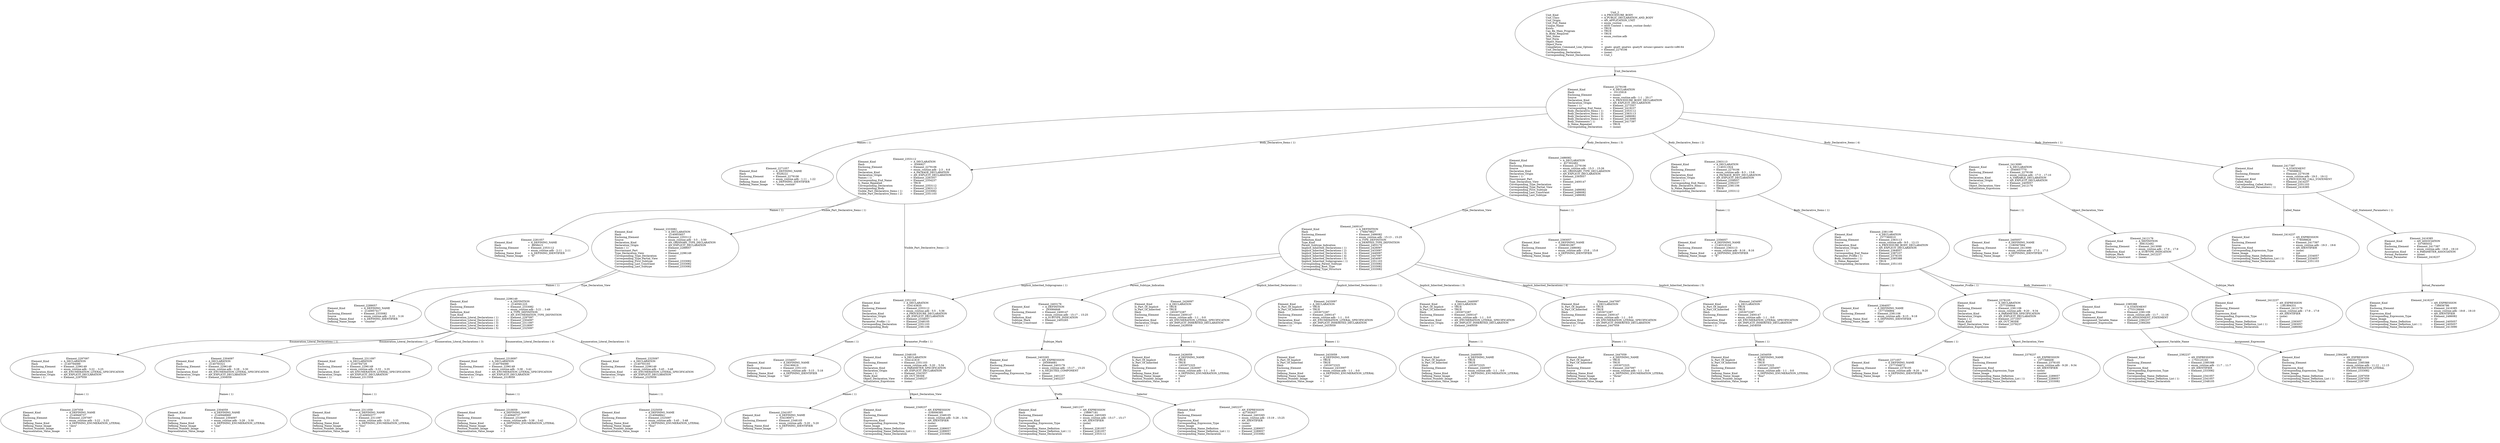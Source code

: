 digraph "enum_routine.adt" {
  Unit_2 -> Element_2279106
      [ label=Unit_Declaration ];
  Unit_2
      [ label=<<TABLE BORDER="0" CELLBORDER="0" CELLSPACING="0" CELLPADDING="0"> 
          <TR><TD COLSPAN="3">Unit_2</TD></TR>
          <TR><TD ALIGN="LEFT">Unit_Kind   </TD><TD> = </TD><TD ALIGN="LEFT">A_PROCEDURE_BODY</TD></TR>
          <TR><TD ALIGN="LEFT">Unit_Class   </TD><TD> = </TD><TD ALIGN="LEFT">A_PUBLIC_DECLARATION_AND_BODY</TD></TR>
          <TR><TD ALIGN="LEFT">Unit_Origin   </TD><TD> = </TD><TD ALIGN="LEFT">AN_APPLICATION_UNIT</TD></TR>
          <TR><TD ALIGN="LEFT">Unit_Full_Name    </TD><TD> = </TD><TD ALIGN="LEFT">enum_routine</TD></TR>
          <TR><TD ALIGN="LEFT">Unique_Name   </TD><TD> = </TD><TD ALIGN="LEFT">ASIS Context 1: enum_routine (body)</TD></TR>
          <TR><TD ALIGN="LEFT">Exists  </TD><TD> = </TD><TD ALIGN="LEFT">TRUE</TD></TR>
          <TR><TD ALIGN="LEFT">Can_Be_Main_Program     </TD><TD> = </TD><TD ALIGN="LEFT">TRUE</TD></TR>
          <TR><TD ALIGN="LEFT">Is_Body_Required     </TD><TD> = </TD><TD ALIGN="LEFT">TRUE</TD></TR>
          <TR><TD ALIGN="LEFT">Text_Name   </TD><TD> = </TD><TD ALIGN="LEFT">enum_routine.adb</TD></TR>
          <TR><TD ALIGN="LEFT">Text_Form   </TD><TD> = </TD><TD ALIGN="LEFT"></TD></TR>
          <TR><TD ALIGN="LEFT">Object_Name   </TD><TD> = </TD><TD ALIGN="LEFT"></TD></TR>
          <TR><TD ALIGN="LEFT">Object_Form   </TD><TD> = </TD><TD ALIGN="LEFT"></TD></TR>
          <TR><TD ALIGN="LEFT">Compilation_Command_Line_Options         </TD><TD> = </TD><TD ALIGN="LEFT">-gnatc -gnatt -gnatws -gnatyN -mtune=generic -march=x86-64</TD></TR>
          <TR><TD ALIGN="LEFT">Unit_Declaration     </TD><TD> = </TD><TD ALIGN="LEFT">Element_2279106</TD></TR>
          <TR><TD ALIGN="LEFT">Corresponding_Declaration       </TD><TD> = </TD><TD ALIGN="LEFT">(none)</TD></TR>
          <TR><TD ALIGN="LEFT">Corresponding_Parent_Declaration         </TD><TD> = </TD><TD ALIGN="LEFT">Unit_1</TD></TR>
          </TABLE>> ];
  Element_2279106 -> Element_2271057
      [ label="Names ( 1)" ];
  Element_2279106 -> Element_2353112
      [ label="Body_Declarative_Items ( 1)" ];
  Element_2279106 -> Element_2363113
      [ label="Body_Declarative_Items ( 2)" ];
  Element_2279106 -> Element_2486082
      [ label="Body_Declarative_Items ( 3)" ];
  Element_2279106 -> Element_2413090
      [ label="Body_Declarative_Items ( 4)" ];
  Element_2279106 -> Element_2417397
      [ label="Body_Statements ( 1)" ];
  Element_2279106
      [ label=<<TABLE BORDER="0" CELLBORDER="0" CELLSPACING="0" CELLPADDING="0"> 
          <TR><TD COLSPAN="3">Element_2279106</TD></TR>
          <TR><TD ALIGN="LEFT">Element_Kind    </TD><TD> = </TD><TD ALIGN="LEFT">A_DECLARATION</TD></TR>
          <TR><TD ALIGN="LEFT">Hash  </TD><TD> = </TD><TD ALIGN="LEFT"> 10125918</TD></TR>
          <TR><TD ALIGN="LEFT">Enclosing_Element     </TD><TD> = </TD><TD ALIGN="LEFT">(none)</TD></TR>
          <TR><TD ALIGN="LEFT">Source  </TD><TD> = </TD><TD ALIGN="LEFT">enum_routine.adb - 1:1 .. 20:17</TD></TR>
          <TR><TD ALIGN="LEFT">Declaration_Kind     </TD><TD> = </TD><TD ALIGN="LEFT">A_PROCEDURE_BODY_DECLARATION</TD></TR>
          <TR><TD ALIGN="LEFT">Declaration_Origin     </TD><TD> = </TD><TD ALIGN="LEFT">AN_EXPLICIT_DECLARATION</TD></TR>
          <TR><TD ALIGN="LEFT">Names ( 1)   </TD><TD> = </TD><TD ALIGN="LEFT">Element_2271057</TD></TR>
          <TR><TD ALIGN="LEFT">Corresponding_End_Name      </TD><TD> = </TD><TD ALIGN="LEFT">Element_2419237</TD></TR>
          <TR><TD ALIGN="LEFT">Body_Declarative_Items ( 1)       </TD><TD> = </TD><TD ALIGN="LEFT">Element_2353112</TD></TR>
          <TR><TD ALIGN="LEFT">Body_Declarative_Items ( 2)       </TD><TD> = </TD><TD ALIGN="LEFT">Element_2363113</TD></TR>
          <TR><TD ALIGN="LEFT">Body_Declarative_Items ( 3)       </TD><TD> = </TD><TD ALIGN="LEFT">Element_2486082</TD></TR>
          <TR><TD ALIGN="LEFT">Body_Declarative_Items ( 4)       </TD><TD> = </TD><TD ALIGN="LEFT">Element_2413090</TD></TR>
          <TR><TD ALIGN="LEFT">Body_Statements ( 1)      </TD><TD> = </TD><TD ALIGN="LEFT">Element_2417397</TD></TR>
          <TR><TD ALIGN="LEFT">Is_Name_Repeated     </TD><TD> = </TD><TD ALIGN="LEFT">TRUE</TD></TR>
          <TR><TD ALIGN="LEFT">Corresponding_Declaration       </TD><TD> = </TD><TD ALIGN="LEFT">(none)</TD></TR>
          </TABLE>> ];
  Element_2271057
      [ label=<<TABLE BORDER="0" CELLBORDER="0" CELLSPACING="0" CELLPADDING="0"> 
          <TR><TD COLSPAN="3">Element_2271057</TD></TR>
          <TR><TD ALIGN="LEFT">Element_Kind    </TD><TD> = </TD><TD ALIGN="LEFT">A_DEFINING_NAME</TD></TR>
          <TR><TD ALIGN="LEFT">Hash  </TD><TD> = </TD><TD ALIGN="LEFT"> 9328222</TD></TR>
          <TR><TD ALIGN="LEFT">Enclosing_Element     </TD><TD> = </TD><TD ALIGN="LEFT">Element_2279106</TD></TR>
          <TR><TD ALIGN="LEFT">Source  </TD><TD> = </TD><TD ALIGN="LEFT">enum_routine.adb - 1:11 .. 1:22</TD></TR>
          <TR><TD ALIGN="LEFT">Defining_Name_Kind     </TD><TD> = </TD><TD ALIGN="LEFT">A_DEFINING_IDENTIFIER</TD></TR>
          <TR><TD ALIGN="LEFT">Defining_Name_Image     </TD><TD> = </TD><TD ALIGN="LEFT">"enum_routine"</TD></TR>
          </TABLE>> ];
  Element_2353112 -> Element_2281057
      [ label="Names ( 1)" ];
  Element_2353112 -> Element_2333082
      [ label="Visible_Part_Declarative_Items ( 1)" ];
  Element_2353112 -> Element_2351103
      [ label="Visible_Part_Declarative_Items ( 2)" ];
  Element_2353112
      [ label=<<TABLE BORDER="0" CELLBORDER="0" CELLSPACING="0" CELLPADDING="0"> 
          <TR><TD COLSPAN="3">Element_2353112</TD></TR>
          <TR><TD ALIGN="LEFT">Element_Kind    </TD><TD> = </TD><TD ALIGN="LEFT">A_DECLARATION</TD></TR>
          <TR><TD ALIGN="LEFT">Hash  </TD><TD> = </TD><TD ALIGN="LEFT"> 9306927</TD></TR>
          <TR><TD ALIGN="LEFT">Enclosing_Element     </TD><TD> = </TD><TD ALIGN="LEFT">Element_2279106</TD></TR>
          <TR><TD ALIGN="LEFT">Source  </TD><TD> = </TD><TD ALIGN="LEFT">enum_routine.adb - 2:3 .. 6:8</TD></TR>
          <TR><TD ALIGN="LEFT">Declaration_Kind     </TD><TD> = </TD><TD ALIGN="LEFT">A_PACKAGE_DECLARATION</TD></TR>
          <TR><TD ALIGN="LEFT">Declaration_Origin     </TD><TD> = </TD><TD ALIGN="LEFT">AN_EXPLICIT_DECLARATION</TD></TR>
          <TR><TD ALIGN="LEFT">Names ( 1)   </TD><TD> = </TD><TD ALIGN="LEFT">Element_2281057</TD></TR>
          <TR><TD ALIGN="LEFT">Corresponding_End_Name      </TD><TD> = </TD><TD ALIGN="LEFT">Element_2354237</TD></TR>
          <TR><TD ALIGN="LEFT">Is_Name_Repeated     </TD><TD> = </TD><TD ALIGN="LEFT">TRUE</TD></TR>
          <TR><TD ALIGN="LEFT">Corresponding_Declaration       </TD><TD> = </TD><TD ALIGN="LEFT">Element_2353112</TD></TR>
          <TR><TD ALIGN="LEFT">Corresponding_Body     </TD><TD> = </TD><TD ALIGN="LEFT">Element_2363113</TD></TR>
          <TR><TD ALIGN="LEFT">Visible_Part_Declarative_Items ( 1)         </TD><TD> = </TD><TD ALIGN="LEFT">Element_2333082</TD></TR>
          <TR><TD ALIGN="LEFT">Visible_Part_Declarative_Items ( 2)         </TD><TD> = </TD><TD ALIGN="LEFT">Element_2351103</TD></TR>
          </TABLE>> ];
  Element_2281057
      [ label=<<TABLE BORDER="0" CELLBORDER="0" CELLSPACING="0" CELLPADDING="0"> 
          <TR><TD COLSPAN="3">Element_2281057</TD></TR>
          <TR><TD ALIGN="LEFT">Element_Kind    </TD><TD> = </TD><TD ALIGN="LEFT">A_DEFINING_NAME</TD></TR>
          <TR><TD ALIGN="LEFT">Hash  </TD><TD> = </TD><TD ALIGN="LEFT"> 8858415</TD></TR>
          <TR><TD ALIGN="LEFT">Enclosing_Element     </TD><TD> = </TD><TD ALIGN="LEFT">Element_2353112</TD></TR>
          <TR><TD ALIGN="LEFT">Source  </TD><TD> = </TD><TD ALIGN="LEFT">enum_routine.adb - 2:11 .. 2:11</TD></TR>
          <TR><TD ALIGN="LEFT">Defining_Name_Kind     </TD><TD> = </TD><TD ALIGN="LEFT">A_DEFINING_IDENTIFIER</TD></TR>
          <TR><TD ALIGN="LEFT">Defining_Name_Image     </TD><TD> = </TD><TD ALIGN="LEFT">"E"</TD></TR>
          </TABLE>> ];
  Element_2333082 -> Element_2289057
      [ label="Names ( 1)" ];
  Element_2333082 -> Element_2296149
      [ label=Type_Declaration_View ];
  Element_2333082
      [ label=<<TABLE BORDER="0" CELLBORDER="0" CELLSPACING="0" CELLPADDING="0"> 
          <TR><TD COLSPAN="3">Element_2333082</TD></TR>
          <TR><TD ALIGN="LEFT">Element_Kind    </TD><TD> = </TD><TD ALIGN="LEFT">A_DECLARATION</TD></TR>
          <TR><TD ALIGN="LEFT">Hash  </TD><TD> = </TD><TD ALIGN="LEFT">-2140855657</TD></TR>
          <TR><TD ALIGN="LEFT">Enclosing_Element     </TD><TD> = </TD><TD ALIGN="LEFT">Element_2353112</TD></TR>
          <TR><TD ALIGN="LEFT">Source  </TD><TD> = </TD><TD ALIGN="LEFT">enum_routine.adb - 3:5 .. 3:50</TD></TR>
          <TR><TD ALIGN="LEFT">Declaration_Kind     </TD><TD> = </TD><TD ALIGN="LEFT">AN_ORDINARY_TYPE_DECLARATION</TD></TR>
          <TR><TD ALIGN="LEFT">Declaration_Origin     </TD><TD> = </TD><TD ALIGN="LEFT">AN_EXPLICIT_DECLARATION</TD></TR>
          <TR><TD ALIGN="LEFT">Names ( 1)   </TD><TD> = </TD><TD ALIGN="LEFT">Element_2289057</TD></TR>
          <TR><TD ALIGN="LEFT">Discriminant_Part     </TD><TD> = </TD><TD ALIGN="LEFT">(none)</TD></TR>
          <TR><TD ALIGN="LEFT">Type_Declaration_View      </TD><TD> = </TD><TD ALIGN="LEFT">Element_2296149</TD></TR>
          <TR><TD ALIGN="LEFT">Corresponding_Type_Declaration        </TD><TD> = </TD><TD ALIGN="LEFT">(none)</TD></TR>
          <TR><TD ALIGN="LEFT">Corresponding_Type_Partial_View        </TD><TD> = </TD><TD ALIGN="LEFT">(none)</TD></TR>
          <TR><TD ALIGN="LEFT">Corresponding_First_Subtype       </TD><TD> = </TD><TD ALIGN="LEFT">Element_2333082</TD></TR>
          <TR><TD ALIGN="LEFT">Corresponding_Last_Constraint        </TD><TD> = </TD><TD ALIGN="LEFT">Element_2333082</TD></TR>
          <TR><TD ALIGN="LEFT">Corresponding_Last_Subtype       </TD><TD> = </TD><TD ALIGN="LEFT">Element_2333082</TD></TR>
          </TABLE>> ];
  Element_2289057
      [ label=<<TABLE BORDER="0" CELLBORDER="0" CELLSPACING="0" CELLPADDING="0"> 
          <TR><TD COLSPAN="3">Element_2289057</TD></TR>
          <TR><TD ALIGN="LEFT">Element_Kind    </TD><TD> = </TD><TD ALIGN="LEFT">A_DEFINING_NAME</TD></TR>
          <TR><TD ALIGN="LEFT">Hash  </TD><TD> = </TD><TD ALIGN="LEFT">-2140957417</TD></TR>
          <TR><TD ALIGN="LEFT">Enclosing_Element     </TD><TD> = </TD><TD ALIGN="LEFT">Element_2333082</TD></TR>
          <TR><TD ALIGN="LEFT">Source  </TD><TD> = </TD><TD ALIGN="LEFT">enum_routine.adb - 3:10 .. 3:16</TD></TR>
          <TR><TD ALIGN="LEFT">Defining_Name_Kind     </TD><TD> = </TD><TD ALIGN="LEFT">A_DEFINING_IDENTIFIER</TD></TR>
          <TR><TD ALIGN="LEFT">Defining_Name_Image     </TD><TD> = </TD><TD ALIGN="LEFT">"counter"</TD></TR>
          </TABLE>> ];
  Element_2296149 -> Element_2297097
      [ label="Enumeration_Literal_Declarations ( 1)" ];
  Element_2296149 -> Element_2304097
      [ label="Enumeration_Literal_Declarations ( 2)" ];
  Element_2296149 -> Element_2311097
      [ label="Enumeration_Literal_Declarations ( 3)" ];
  Element_2296149 -> Element_2318097
      [ label="Enumeration_Literal_Declarations ( 4)" ];
  Element_2296149 -> Element_2325097
      [ label="Enumeration_Literal_Declarations ( 5)" ];
  Element_2296149
      [ label=<<TABLE BORDER="0" CELLBORDER="0" CELLSPACING="0" CELLPADDING="0"> 
          <TR><TD COLSPAN="3">Element_2296149</TD></TR>
          <TR><TD ALIGN="LEFT">Element_Kind    </TD><TD> = </TD><TD ALIGN="LEFT">A_DEFINITION</TD></TR>
          <TR><TD ALIGN="LEFT">Hash  </TD><TD> = </TD><TD ALIGN="LEFT">-2140581225</TD></TR>
          <TR><TD ALIGN="LEFT">Enclosing_Element     </TD><TD> = </TD><TD ALIGN="LEFT">Element_2333082</TD></TR>
          <TR><TD ALIGN="LEFT">Source  </TD><TD> = </TD><TD ALIGN="LEFT">enum_routine.adb - 3:21 .. 3:49</TD></TR>
          <TR><TD ALIGN="LEFT">Definition_Kind    </TD><TD> = </TD><TD ALIGN="LEFT">A_TYPE_DEFINITION</TD></TR>
          <TR><TD ALIGN="LEFT">Type_Kind   </TD><TD> = </TD><TD ALIGN="LEFT">AN_ENUMERATION_TYPE_DEFINITION</TD></TR>
          <TR><TD ALIGN="LEFT">Enumeration_Literal_Declarations ( 1)          </TD><TD> = </TD><TD ALIGN="LEFT">Element_2297097</TD></TR>
          <TR><TD ALIGN="LEFT">Enumeration_Literal_Declarations ( 2)          </TD><TD> = </TD><TD ALIGN="LEFT">Element_2304097</TD></TR>
          <TR><TD ALIGN="LEFT">Enumeration_Literal_Declarations ( 3)          </TD><TD> = </TD><TD ALIGN="LEFT">Element_2311097</TD></TR>
          <TR><TD ALIGN="LEFT">Enumeration_Literal_Declarations ( 4)          </TD><TD> = </TD><TD ALIGN="LEFT">Element_2318097</TD></TR>
          <TR><TD ALIGN="LEFT">Enumeration_Literal_Declarations ( 5)          </TD><TD> = </TD><TD ALIGN="LEFT">Element_2325097</TD></TR>
          </TABLE>> ];
  Element_2297097 -> Element_2297059
      [ label="Names ( 1)" ];
  Element_2297097
      [ label=<<TABLE BORDER="0" CELLBORDER="0" CELLSPACING="0" CELLPADDING="0"> 
          <TR><TD COLSPAN="3">Element_2297097</TD></TR>
          <TR><TD ALIGN="LEFT">Element_Kind    </TD><TD> = </TD><TD ALIGN="LEFT">A_DECLARATION</TD></TR>
          <TR><TD ALIGN="LEFT">Hash  </TD><TD> = </TD><TD ALIGN="LEFT">-2140794089</TD></TR>
          <TR><TD ALIGN="LEFT">Enclosing_Element     </TD><TD> = </TD><TD ALIGN="LEFT">Element_2296149</TD></TR>
          <TR><TD ALIGN="LEFT">Source  </TD><TD> = </TD><TD ALIGN="LEFT">enum_routine.adb - 3:22 .. 3:25</TD></TR>
          <TR><TD ALIGN="LEFT">Declaration_Kind     </TD><TD> = </TD><TD ALIGN="LEFT">AN_ENUMERATION_LITERAL_SPECIFICATION</TD></TR>
          <TR><TD ALIGN="LEFT">Declaration_Origin     </TD><TD> = </TD><TD ALIGN="LEFT">AN_EXPLICIT_DECLARATION</TD></TR>
          <TR><TD ALIGN="LEFT">Names ( 1)   </TD><TD> = </TD><TD ALIGN="LEFT">Element_2297059</TD></TR>
          </TABLE>> ];
  Element_2297059
      [ label=<<TABLE BORDER="0" CELLBORDER="0" CELLSPACING="0" CELLPADDING="0"> 
          <TR><TD COLSPAN="3">Element_2297059</TD></TR>
          <TR><TD ALIGN="LEFT">Element_Kind    </TD><TD> = </TD><TD ALIGN="LEFT">A_DEFINING_NAME</TD></TR>
          <TR><TD ALIGN="LEFT">Hash  </TD><TD> = </TD><TD ALIGN="LEFT">-2140949737</TD></TR>
          <TR><TD ALIGN="LEFT">Enclosing_Element     </TD><TD> = </TD><TD ALIGN="LEFT">Element_2297097</TD></TR>
          <TR><TD ALIGN="LEFT">Source  </TD><TD> = </TD><TD ALIGN="LEFT">enum_routine.adb - 3:22 .. 3:25</TD></TR>
          <TR><TD ALIGN="LEFT">Defining_Name_Kind     </TD><TD> = </TD><TD ALIGN="LEFT">A_DEFINING_ENUMERATION_LITERAL</TD></TR>
          <TR><TD ALIGN="LEFT">Defining_Name_Image     </TD><TD> = </TD><TD ALIGN="LEFT">"zero"</TD></TR>
          <TR><TD ALIGN="LEFT">Position_Number_Image      </TD><TD> = </TD><TD ALIGN="LEFT">0</TD></TR>
          <TR><TD ALIGN="LEFT">Representation_Value_Image       </TD><TD> = </TD><TD ALIGN="LEFT">0</TD></TR>
          </TABLE>> ];
  Element_2304097 -> Element_2304059
      [ label="Names ( 1)" ];
  Element_2304097
      [ label=<<TABLE BORDER="0" CELLBORDER="0" CELLSPACING="0" CELLPADDING="0"> 
          <TR><TD COLSPAN="3">Element_2304097</TD></TR>
          <TR><TD ALIGN="LEFT">Element_Kind    </TD><TD> = </TD><TD ALIGN="LEFT">A_DECLARATION</TD></TR>
          <TR><TD ALIGN="LEFT">Hash  </TD><TD> = </TD><TD ALIGN="LEFT">-2140793321</TD></TR>
          <TR><TD ALIGN="LEFT">Enclosing_Element     </TD><TD> = </TD><TD ALIGN="LEFT">Element_2296149</TD></TR>
          <TR><TD ALIGN="LEFT">Source  </TD><TD> = </TD><TD ALIGN="LEFT">enum_routine.adb - 3:28 .. 3:30</TD></TR>
          <TR><TD ALIGN="LEFT">Declaration_Kind     </TD><TD> = </TD><TD ALIGN="LEFT">AN_ENUMERATION_LITERAL_SPECIFICATION</TD></TR>
          <TR><TD ALIGN="LEFT">Declaration_Origin     </TD><TD> = </TD><TD ALIGN="LEFT">AN_EXPLICIT_DECLARATION</TD></TR>
          <TR><TD ALIGN="LEFT">Names ( 1)   </TD><TD> = </TD><TD ALIGN="LEFT">Element_2304059</TD></TR>
          </TABLE>> ];
  Element_2304059
      [ label=<<TABLE BORDER="0" CELLBORDER="0" CELLSPACING="0" CELLPADDING="0"> 
          <TR><TD COLSPAN="3">Element_2304059</TD></TR>
          <TR><TD ALIGN="LEFT">Element_Kind    </TD><TD> = </TD><TD ALIGN="LEFT">A_DEFINING_NAME</TD></TR>
          <TR><TD ALIGN="LEFT">Hash  </TD><TD> = </TD><TD ALIGN="LEFT">-2140948969</TD></TR>
          <TR><TD ALIGN="LEFT">Enclosing_Element     </TD><TD> = </TD><TD ALIGN="LEFT">Element_2304097</TD></TR>
          <TR><TD ALIGN="LEFT">Source  </TD><TD> = </TD><TD ALIGN="LEFT">enum_routine.adb - 3:28 .. 3:30</TD></TR>
          <TR><TD ALIGN="LEFT">Defining_Name_Kind     </TD><TD> = </TD><TD ALIGN="LEFT">A_DEFINING_ENUMERATION_LITERAL</TD></TR>
          <TR><TD ALIGN="LEFT">Defining_Name_Image     </TD><TD> = </TD><TD ALIGN="LEFT">"one"</TD></TR>
          <TR><TD ALIGN="LEFT">Position_Number_Image      </TD><TD> = </TD><TD ALIGN="LEFT">1</TD></TR>
          <TR><TD ALIGN="LEFT">Representation_Value_Image       </TD><TD> = </TD><TD ALIGN="LEFT">1</TD></TR>
          </TABLE>> ];
  Element_2311097 -> Element_2311059
      [ label="Names ( 1)" ];
  Element_2311097
      [ label=<<TABLE BORDER="0" CELLBORDER="0" CELLSPACING="0" CELLPADDING="0"> 
          <TR><TD COLSPAN="3">Element_2311097</TD></TR>
          <TR><TD ALIGN="LEFT">Element_Kind    </TD><TD> = </TD><TD ALIGN="LEFT">A_DECLARATION</TD></TR>
          <TR><TD ALIGN="LEFT">Hash  </TD><TD> = </TD><TD ALIGN="LEFT">-2140794729</TD></TR>
          <TR><TD ALIGN="LEFT">Enclosing_Element     </TD><TD> = </TD><TD ALIGN="LEFT">Element_2296149</TD></TR>
          <TR><TD ALIGN="LEFT">Source  </TD><TD> = </TD><TD ALIGN="LEFT">enum_routine.adb - 3:33 .. 3:35</TD></TR>
          <TR><TD ALIGN="LEFT">Declaration_Kind     </TD><TD> = </TD><TD ALIGN="LEFT">AN_ENUMERATION_LITERAL_SPECIFICATION</TD></TR>
          <TR><TD ALIGN="LEFT">Declaration_Origin     </TD><TD> = </TD><TD ALIGN="LEFT">AN_EXPLICIT_DECLARATION</TD></TR>
          <TR><TD ALIGN="LEFT">Names ( 1)   </TD><TD> = </TD><TD ALIGN="LEFT">Element_2311059</TD></TR>
          </TABLE>> ];
  Element_2311059
      [ label=<<TABLE BORDER="0" CELLBORDER="0" CELLSPACING="0" CELLPADDING="0"> 
          <TR><TD COLSPAN="3">Element_2311059</TD></TR>
          <TR><TD ALIGN="LEFT">Element_Kind    </TD><TD> = </TD><TD ALIGN="LEFT">A_DEFINING_NAME</TD></TR>
          <TR><TD ALIGN="LEFT">Hash  </TD><TD> = </TD><TD ALIGN="LEFT">-2140950377</TD></TR>
          <TR><TD ALIGN="LEFT">Enclosing_Element     </TD><TD> = </TD><TD ALIGN="LEFT">Element_2311097</TD></TR>
          <TR><TD ALIGN="LEFT">Source  </TD><TD> = </TD><TD ALIGN="LEFT">enum_routine.adb - 3:33 .. 3:35</TD></TR>
          <TR><TD ALIGN="LEFT">Defining_Name_Kind     </TD><TD> = </TD><TD ALIGN="LEFT">A_DEFINING_ENUMERATION_LITERAL</TD></TR>
          <TR><TD ALIGN="LEFT">Defining_Name_Image     </TD><TD> = </TD><TD ALIGN="LEFT">"two"</TD></TR>
          <TR><TD ALIGN="LEFT">Position_Number_Image      </TD><TD> = </TD><TD ALIGN="LEFT">2</TD></TR>
          <TR><TD ALIGN="LEFT">Representation_Value_Image       </TD><TD> = </TD><TD ALIGN="LEFT">2</TD></TR>
          </TABLE>> ];
  Element_2318097 -> Element_2318059
      [ label="Names ( 1)" ];
  Element_2318097
      [ label=<<TABLE BORDER="0" CELLBORDER="0" CELLSPACING="0" CELLPADDING="0"> 
          <TR><TD COLSPAN="3">Element_2318097</TD></TR>
          <TR><TD ALIGN="LEFT">Element_Kind    </TD><TD> = </TD><TD ALIGN="LEFT">A_DECLARATION</TD></TR>
          <TR><TD ALIGN="LEFT">Hash  </TD><TD> = </TD><TD ALIGN="LEFT">-2140794089</TD></TR>
          <TR><TD ALIGN="LEFT">Enclosing_Element     </TD><TD> = </TD><TD ALIGN="LEFT">Element_2296149</TD></TR>
          <TR><TD ALIGN="LEFT">Source  </TD><TD> = </TD><TD ALIGN="LEFT">enum_routine.adb - 3:38 .. 3:42</TD></TR>
          <TR><TD ALIGN="LEFT">Declaration_Kind     </TD><TD> = </TD><TD ALIGN="LEFT">AN_ENUMERATION_LITERAL_SPECIFICATION</TD></TR>
          <TR><TD ALIGN="LEFT">Declaration_Origin     </TD><TD> = </TD><TD ALIGN="LEFT">AN_EXPLICIT_DECLARATION</TD></TR>
          <TR><TD ALIGN="LEFT">Names ( 1)   </TD><TD> = </TD><TD ALIGN="LEFT">Element_2318059</TD></TR>
          </TABLE>> ];
  Element_2318059
      [ label=<<TABLE BORDER="0" CELLBORDER="0" CELLSPACING="0" CELLPADDING="0"> 
          <TR><TD COLSPAN="3">Element_2318059</TD></TR>
          <TR><TD ALIGN="LEFT">Element_Kind    </TD><TD> = </TD><TD ALIGN="LEFT">A_DEFINING_NAME</TD></TR>
          <TR><TD ALIGN="LEFT">Hash  </TD><TD> = </TD><TD ALIGN="LEFT">-2140949737</TD></TR>
          <TR><TD ALIGN="LEFT">Enclosing_Element     </TD><TD> = </TD><TD ALIGN="LEFT">Element_2318097</TD></TR>
          <TR><TD ALIGN="LEFT">Source  </TD><TD> = </TD><TD ALIGN="LEFT">enum_routine.adb - 3:38 .. 3:42</TD></TR>
          <TR><TD ALIGN="LEFT">Defining_Name_Kind     </TD><TD> = </TD><TD ALIGN="LEFT">A_DEFINING_ENUMERATION_LITERAL</TD></TR>
          <TR><TD ALIGN="LEFT">Defining_Name_Image     </TD><TD> = </TD><TD ALIGN="LEFT">"three"</TD></TR>
          <TR><TD ALIGN="LEFT">Position_Number_Image      </TD><TD> = </TD><TD ALIGN="LEFT">3</TD></TR>
          <TR><TD ALIGN="LEFT">Representation_Value_Image       </TD><TD> = </TD><TD ALIGN="LEFT">3</TD></TR>
          </TABLE>> ];
  Element_2325097 -> Element_2325059
      [ label="Names ( 1)" ];
  Element_2325097
      [ label=<<TABLE BORDER="0" CELLBORDER="0" CELLSPACING="0" CELLPADDING="0"> 
          <TR><TD COLSPAN="3">Element_2325097</TD></TR>
          <TR><TD ALIGN="LEFT">Element_Kind    </TD><TD> = </TD><TD ALIGN="LEFT">A_DECLARATION</TD></TR>
          <TR><TD ALIGN="LEFT">Hash  </TD><TD> = </TD><TD ALIGN="LEFT">-2140793193</TD></TR>
          <TR><TD ALIGN="LEFT">Enclosing_Element     </TD><TD> = </TD><TD ALIGN="LEFT">Element_2296149</TD></TR>
          <TR><TD ALIGN="LEFT">Source  </TD><TD> = </TD><TD ALIGN="LEFT">enum_routine.adb - 3:45 .. 3:48</TD></TR>
          <TR><TD ALIGN="LEFT">Declaration_Kind     </TD><TD> = </TD><TD ALIGN="LEFT">AN_ENUMERATION_LITERAL_SPECIFICATION</TD></TR>
          <TR><TD ALIGN="LEFT">Declaration_Origin     </TD><TD> = </TD><TD ALIGN="LEFT">AN_EXPLICIT_DECLARATION</TD></TR>
          <TR><TD ALIGN="LEFT">Names ( 1)   </TD><TD> = </TD><TD ALIGN="LEFT">Element_2325059</TD></TR>
          </TABLE>> ];
  Element_2325059
      [ label=<<TABLE BORDER="0" CELLBORDER="0" CELLSPACING="0" CELLPADDING="0"> 
          <TR><TD COLSPAN="3">Element_2325059</TD></TR>
          <TR><TD ALIGN="LEFT">Element_Kind    </TD><TD> = </TD><TD ALIGN="LEFT">A_DEFINING_NAME</TD></TR>
          <TR><TD ALIGN="LEFT">Hash  </TD><TD> = </TD><TD ALIGN="LEFT">-2140948841</TD></TR>
          <TR><TD ALIGN="LEFT">Enclosing_Element     </TD><TD> = </TD><TD ALIGN="LEFT">Element_2325097</TD></TR>
          <TR><TD ALIGN="LEFT">Source  </TD><TD> = </TD><TD ALIGN="LEFT">enum_routine.adb - 3:45 .. 3:48</TD></TR>
          <TR><TD ALIGN="LEFT">Defining_Name_Kind     </TD><TD> = </TD><TD ALIGN="LEFT">A_DEFINING_ENUMERATION_LITERAL</TD></TR>
          <TR><TD ALIGN="LEFT">Defining_Name_Image     </TD><TD> = </TD><TD ALIGN="LEFT">"four"</TD></TR>
          <TR><TD ALIGN="LEFT">Position_Number_Image      </TD><TD> = </TD><TD ALIGN="LEFT">4</TD></TR>
          <TR><TD ALIGN="LEFT">Representation_Value_Image       </TD><TD> = </TD><TD ALIGN="LEFT">4</TD></TR>
          </TABLE>> ];
  Element_2351103 -> Element_2334057
      [ label="Names ( 1)" ];
  Element_2351103 -> Element_2348105
      [ label="Parameter_Profile ( 1)" ];
  Element_2351103
      [ label=<<TABLE BORDER="0" CELLBORDER="0" CELLSPACING="0" CELLPADDING="0"> 
          <TR><TD COLSPAN="3">Element_2351103</TD></TR>
          <TR><TD ALIGN="LEFT">Element_Kind    </TD><TD> = </TD><TD ALIGN="LEFT">A_DECLARATION</TD></TR>
          <TR><TD ALIGN="LEFT">Hash  </TD><TD> = </TD><TD ALIGN="LEFT">-534143835</TD></TR>
          <TR><TD ALIGN="LEFT">Enclosing_Element     </TD><TD> = </TD><TD ALIGN="LEFT">Element_2353112</TD></TR>
          <TR><TD ALIGN="LEFT">Source  </TD><TD> = </TD><TD ALIGN="LEFT">enum_routine.adb - 5:5 .. 5:36</TD></TR>
          <TR><TD ALIGN="LEFT">Declaration_Kind     </TD><TD> = </TD><TD ALIGN="LEFT">A_PROCEDURE_DECLARATION</TD></TR>
          <TR><TD ALIGN="LEFT">Declaration_Origin     </TD><TD> = </TD><TD ALIGN="LEFT">AN_EXPLICIT_DECLARATION</TD></TR>
          <TR><TD ALIGN="LEFT">Names ( 1)   </TD><TD> = </TD><TD ALIGN="LEFT">Element_2334057</TD></TR>
          <TR><TD ALIGN="LEFT">Parameter_Profile ( 1)      </TD><TD> = </TD><TD ALIGN="LEFT">Element_2348105</TD></TR>
          <TR><TD ALIGN="LEFT">Corresponding_Declaration       </TD><TD> = </TD><TD ALIGN="LEFT">Element_2351103</TD></TR>
          <TR><TD ALIGN="LEFT">Corresponding_Body     </TD><TD> = </TD><TD ALIGN="LEFT">Element_2381106</TD></TR>
          </TABLE>> ];
  Element_2334057
      [ label=<<TABLE BORDER="0" CELLBORDER="0" CELLSPACING="0" CELLPADDING="0"> 
          <TR><TD COLSPAN="3">Element_2334057</TD></TR>
          <TR><TD ALIGN="LEFT">Element_Kind    </TD><TD> = </TD><TD ALIGN="LEFT">A_DEFINING_NAME</TD></TR>
          <TR><TD ALIGN="LEFT">Hash  </TD><TD> = </TD><TD ALIGN="LEFT">-534190619</TD></TR>
          <TR><TD ALIGN="LEFT">Enclosing_Element     </TD><TD> = </TD><TD ALIGN="LEFT">Element_2351103</TD></TR>
          <TR><TD ALIGN="LEFT">Source  </TD><TD> = </TD><TD ALIGN="LEFT">enum_routine.adb - 5:15 .. 5:18</TD></TR>
          <TR><TD ALIGN="LEFT">Defining_Name_Kind     </TD><TD> = </TD><TD ALIGN="LEFT">A_DEFINING_IDENTIFIER</TD></TR>
          <TR><TD ALIGN="LEFT">Defining_Name_Image     </TD><TD> = </TD><TD ALIGN="LEFT">"init"</TD></TR>
          </TABLE>> ];
  Element_2348105 -> Element_2341057
      [ label="Names ( 1)" ];
  Element_2348105 -> Element_2349237
      [ label=Object_Declaration_View ];
  Element_2348105
      [ label=<<TABLE BORDER="0" CELLBORDER="0" CELLSPACING="0" CELLPADDING="0"> 
          <TR><TD COLSPAN="3">Element_2348105</TD></TR>
          <TR><TD ALIGN="LEFT">Element_Kind    </TD><TD> = </TD><TD ALIGN="LEFT">A_DECLARATION</TD></TR>
          <TR><TD ALIGN="LEFT">Hash  </TD><TD> = </TD><TD ALIGN="LEFT">-534141819</TD></TR>
          <TR><TD ALIGN="LEFT">Enclosing_Element     </TD><TD> = </TD><TD ALIGN="LEFT">Element_2351103</TD></TR>
          <TR><TD ALIGN="LEFT">Source  </TD><TD> = </TD><TD ALIGN="LEFT">enum_routine.adb - 5:20 .. 5:34</TD></TR>
          <TR><TD ALIGN="LEFT">Declaration_Kind     </TD><TD> = </TD><TD ALIGN="LEFT">A_PARAMETER_SPECIFICATION</TD></TR>
          <TR><TD ALIGN="LEFT">Declaration_Origin     </TD><TD> = </TD><TD ALIGN="LEFT">AN_EXPLICIT_DECLARATION</TD></TR>
          <TR><TD ALIGN="LEFT">Names ( 1)   </TD><TD> = </TD><TD ALIGN="LEFT">Element_2341057</TD></TR>
          <TR><TD ALIGN="LEFT">Mode_Kind   </TD><TD> = </TD><TD ALIGN="LEFT">AN_OUT_MODE</TD></TR>
          <TR><TD ALIGN="LEFT">Object_Declaration_View      </TD><TD> = </TD><TD ALIGN="LEFT">Element_2349237</TD></TR>
          <TR><TD ALIGN="LEFT">Initialization_Expression       </TD><TD> = </TD><TD ALIGN="LEFT">(none)</TD></TR>
          </TABLE>> ];
  Element_2341057
      [ label=<<TABLE BORDER="0" CELLBORDER="0" CELLSPACING="0" CELLPADDING="0"> 
          <TR><TD COLSPAN="3">Element_2341057</TD></TR>
          <TR><TD ALIGN="LEFT">Element_Kind    </TD><TD> = </TD><TD ALIGN="LEFT">A_DEFINING_NAME</TD></TR>
          <TR><TD ALIGN="LEFT">Hash  </TD><TD> = </TD><TD ALIGN="LEFT">-534190971</TD></TR>
          <TR><TD ALIGN="LEFT">Enclosing_Element     </TD><TD> = </TD><TD ALIGN="LEFT">Element_2348105</TD></TR>
          <TR><TD ALIGN="LEFT">Source  </TD><TD> = </TD><TD ALIGN="LEFT">enum_routine.adb - 5:20 .. 5:20</TD></TR>
          <TR><TD ALIGN="LEFT">Defining_Name_Kind     </TD><TD> = </TD><TD ALIGN="LEFT">A_DEFINING_IDENTIFIER</TD></TR>
          <TR><TD ALIGN="LEFT">Defining_Name_Image     </TD><TD> = </TD><TD ALIGN="LEFT">"x"</TD></TR>
          </TABLE>> ];
  Element_2349237
      [ label=<<TABLE BORDER="0" CELLBORDER="0" CELLSPACING="0" CELLPADDING="0"> 
          <TR><TD COLSPAN="3">Element_2349237</TD></TR>
          <TR><TD ALIGN="LEFT">Element_Kind    </TD><TD> = </TD><TD ALIGN="LEFT">AN_EXPRESSION</TD></TR>
          <TR><TD ALIGN="LEFT">Hash  </TD><TD> = </TD><TD ALIGN="LEFT">-534006395</TD></TR>
          <TR><TD ALIGN="LEFT">Enclosing_Element     </TD><TD> = </TD><TD ALIGN="LEFT">Element_2348105</TD></TR>
          <TR><TD ALIGN="LEFT">Source  </TD><TD> = </TD><TD ALIGN="LEFT">enum_routine.adb - 5:28 .. 5:34</TD></TR>
          <TR><TD ALIGN="LEFT">Expression_Kind    </TD><TD> = </TD><TD ALIGN="LEFT">AN_IDENTIFIER</TD></TR>
          <TR><TD ALIGN="LEFT">Corresponding_Expression_Type        </TD><TD> = </TD><TD ALIGN="LEFT">(none)</TD></TR>
          <TR><TD ALIGN="LEFT">Name_Image   </TD><TD> = </TD><TD ALIGN="LEFT">counter</TD></TR>
          <TR><TD ALIGN="LEFT">Corresponding_Name_Definition        </TD><TD> = </TD><TD ALIGN="LEFT">Element_2289057</TD></TR>
          <TR><TD ALIGN="LEFT">Corresponding_Name_Definition_List ( 1)          </TD><TD> = </TD><TD ALIGN="LEFT">Element_2289057</TD></TR>
          <TR><TD ALIGN="LEFT">Corresponding_Name_Declaration        </TD><TD> = </TD><TD ALIGN="LEFT">Element_2333082</TD></TR>
          </TABLE>> ];
  Element_2363113 -> Element_2356057
      [ label="Names ( 1)" ];
  Element_2363113 -> Element_2381106
      [ label="Body_Declarative_Items ( 1)" ];
  Element_2363113
      [ label=<<TABLE BORDER="0" CELLBORDER="0" CELLSPACING="0" CELLPADDING="0"> 
          <TR><TD COLSPAN="3">Element_2363113</TD></TR>
          <TR><TD ALIGN="LEFT">Element_Kind    </TD><TD> = </TD><TD ALIGN="LEFT">A_DECLARATION</TD></TR>
          <TR><TD ALIGN="LEFT">Hash  </TD><TD> = </TD><TD ALIGN="LEFT">-1140311924</TD></TR>
          <TR><TD ALIGN="LEFT">Enclosing_Element     </TD><TD> = </TD><TD ALIGN="LEFT">Element_2279106</TD></TR>
          <TR><TD ALIGN="LEFT">Source  </TD><TD> = </TD><TD ALIGN="LEFT">enum_routine.adb - 8:3 .. 13:8</TD></TR>
          <TR><TD ALIGN="LEFT">Declaration_Kind     </TD><TD> = </TD><TD ALIGN="LEFT">A_PACKAGE_BODY_DECLARATION</TD></TR>
          <TR><TD ALIGN="LEFT">Declaration_Origin     </TD><TD> = </TD><TD ALIGN="LEFT">AN_EXPLICIT_DECLARATION</TD></TR>
          <TR><TD ALIGN="LEFT">Names ( 1)   </TD><TD> = </TD><TD ALIGN="LEFT">Element_2356057</TD></TR>
          <TR><TD ALIGN="LEFT">Corresponding_End_Name      </TD><TD> = </TD><TD ALIGN="LEFT">Element_2392237</TD></TR>
          <TR><TD ALIGN="LEFT">Body_Declarative_Items ( 1)       </TD><TD> = </TD><TD ALIGN="LEFT">Element_2381106</TD></TR>
          <TR><TD ALIGN="LEFT">Is_Name_Repeated     </TD><TD> = </TD><TD ALIGN="LEFT">TRUE</TD></TR>
          <TR><TD ALIGN="LEFT">Corresponding_Declaration       </TD><TD> = </TD><TD ALIGN="LEFT">Element_2353112</TD></TR>
          </TABLE>> ];
  Element_2356057
      [ label=<<TABLE BORDER="0" CELLBORDER="0" CELLSPACING="0" CELLPADDING="0"> 
          <TR><TD COLSPAN="3">Element_2356057</TD></TR>
          <TR><TD ALIGN="LEFT">Element_Kind    </TD><TD> = </TD><TD ALIGN="LEFT">A_DEFINING_NAME</TD></TR>
          <TR><TD ALIGN="LEFT">Hash  </TD><TD> = </TD><TD ALIGN="LEFT">-1140319104</TD></TR>
          <TR><TD ALIGN="LEFT">Enclosing_Element     </TD><TD> = </TD><TD ALIGN="LEFT">Element_2363113</TD></TR>
          <TR><TD ALIGN="LEFT">Source  </TD><TD> = </TD><TD ALIGN="LEFT">enum_routine.adb - 8:16 .. 8:16</TD></TR>
          <TR><TD ALIGN="LEFT">Defining_Name_Kind     </TD><TD> = </TD><TD ALIGN="LEFT">A_DEFINING_IDENTIFIER</TD></TR>
          <TR><TD ALIGN="LEFT">Defining_Name_Image     </TD><TD> = </TD><TD ALIGN="LEFT">"E"</TD></TR>
          </TABLE>> ];
  Element_2381106 -> Element_2364057
      [ label="Names ( 1)" ];
  Element_2381106 -> Element_2378105
      [ label="Parameter_Profile ( 1)" ];
  Element_2381106 -> Element_2385388
      [ label="Body_Statements ( 1)" ];
  Element_2381106
      [ label=<<TABLE BORDER="0" CELLBORDER="0" CELLSPACING="0" CELLPADDING="0"> 
          <TR><TD COLSPAN="3">Element_2381106</TD></TR>
          <TR><TD ALIGN="LEFT">Element_Kind    </TD><TD> = </TD><TD ALIGN="LEFT">A_DECLARATION</TD></TR>
          <TR><TD ALIGN="LEFT">Hash  </TD><TD> = </TD><TD ALIGN="LEFT"> 1577360010</TD></TR>
          <TR><TD ALIGN="LEFT">Enclosing_Element     </TD><TD> = </TD><TD ALIGN="LEFT">Element_2363113</TD></TR>
          <TR><TD ALIGN="LEFT">Source  </TD><TD> = </TD><TD ALIGN="LEFT">enum_routine.adb - 9:5 .. 12:13</TD></TR>
          <TR><TD ALIGN="LEFT">Declaration_Kind     </TD><TD> = </TD><TD ALIGN="LEFT">A_PROCEDURE_BODY_DECLARATION</TD></TR>
          <TR><TD ALIGN="LEFT">Declaration_Origin     </TD><TD> = </TD><TD ALIGN="LEFT">AN_EXPLICIT_DECLARATION</TD></TR>
          <TR><TD ALIGN="LEFT">Names ( 1)   </TD><TD> = </TD><TD ALIGN="LEFT">Element_2364057</TD></TR>
          <TR><TD ALIGN="LEFT">Corresponding_End_Name      </TD><TD> = </TD><TD ALIGN="LEFT">Element_2387237</TD></TR>
          <TR><TD ALIGN="LEFT">Parameter_Profile ( 1)      </TD><TD> = </TD><TD ALIGN="LEFT">Element_2378105</TD></TR>
          <TR><TD ALIGN="LEFT">Body_Statements ( 1)      </TD><TD> = </TD><TD ALIGN="LEFT">Element_2385388</TD></TR>
          <TR><TD ALIGN="LEFT">Is_Name_Repeated     </TD><TD> = </TD><TD ALIGN="LEFT">TRUE</TD></TR>
          <TR><TD ALIGN="LEFT">Corresponding_Declaration       </TD><TD> = </TD><TD ALIGN="LEFT">Element_2351103</TD></TR>
          </TABLE>> ];
  Element_2364057
      [ label=<<TABLE BORDER="0" CELLBORDER="0" CELLSPACING="0" CELLPADDING="0"> 
          <TR><TD COLSPAN="3">Element_2364057</TD></TR>
          <TR><TD ALIGN="LEFT">Element_Kind    </TD><TD> = </TD><TD ALIGN="LEFT">A_DEFINING_NAME</TD></TR>
          <TR><TD ALIGN="LEFT">Hash  </TD><TD> = </TD><TD ALIGN="LEFT"> 1577356894</TD></TR>
          <TR><TD ALIGN="LEFT">Enclosing_Element     </TD><TD> = </TD><TD ALIGN="LEFT">Element_2381106</TD></TR>
          <TR><TD ALIGN="LEFT">Source  </TD><TD> = </TD><TD ALIGN="LEFT">enum_routine.adb - 9:15 .. 9:18</TD></TR>
          <TR><TD ALIGN="LEFT">Defining_Name_Kind     </TD><TD> = </TD><TD ALIGN="LEFT">A_DEFINING_IDENTIFIER</TD></TR>
          <TR><TD ALIGN="LEFT">Defining_Name_Image     </TD><TD> = </TD><TD ALIGN="LEFT">"init"</TD></TR>
          </TABLE>> ];
  Element_2378105 -> Element_2371057
      [ label="Names ( 1)" ];
  Element_2378105 -> Element_2379237
      [ label=Object_Declaration_View ];
  Element_2378105
      [ label=<<TABLE BORDER="0" CELLBORDER="0" CELLSPACING="0" CELLPADDING="0"> 
          <TR><TD COLSPAN="3">Element_2378105</TD></TR>
          <TR><TD ALIGN="LEFT">Element_Kind    </TD><TD> = </TD><TD ALIGN="LEFT">A_DECLARATION</TD></TR>
          <TR><TD ALIGN="LEFT">Hash  </TD><TD> = </TD><TD ALIGN="LEFT"> 1577359944</TD></TR>
          <TR><TD ALIGN="LEFT">Enclosing_Element     </TD><TD> = </TD><TD ALIGN="LEFT">Element_2381106</TD></TR>
          <TR><TD ALIGN="LEFT">Source  </TD><TD> = </TD><TD ALIGN="LEFT">enum_routine.adb - 9:20 .. 9:34</TD></TR>
          <TR><TD ALIGN="LEFT">Declaration_Kind     </TD><TD> = </TD><TD ALIGN="LEFT">A_PARAMETER_SPECIFICATION</TD></TR>
          <TR><TD ALIGN="LEFT">Declaration_Origin     </TD><TD> = </TD><TD ALIGN="LEFT">AN_EXPLICIT_DECLARATION</TD></TR>
          <TR><TD ALIGN="LEFT">Names ( 1)   </TD><TD> = </TD><TD ALIGN="LEFT">Element_2371057</TD></TR>
          <TR><TD ALIGN="LEFT">Mode_Kind   </TD><TD> = </TD><TD ALIGN="LEFT">AN_OUT_MODE</TD></TR>
          <TR><TD ALIGN="LEFT">Object_Declaration_View      </TD><TD> = </TD><TD ALIGN="LEFT">Element_2379237</TD></TR>
          <TR><TD ALIGN="LEFT">Initialization_Expression       </TD><TD> = </TD><TD ALIGN="LEFT">(none)</TD></TR>
          </TABLE>> ];
  Element_2371057
      [ label=<<TABLE BORDER="0" CELLBORDER="0" CELLSPACING="0" CELLPADDING="0"> 
          <TR><TD COLSPAN="3">Element_2371057</TD></TR>
          <TR><TD ALIGN="LEFT">Element_Kind    </TD><TD> = </TD><TD ALIGN="LEFT">A_DEFINING_NAME</TD></TR>
          <TR><TD ALIGN="LEFT">Hash  </TD><TD> = </TD><TD ALIGN="LEFT"> 1577356872</TD></TR>
          <TR><TD ALIGN="LEFT">Enclosing_Element     </TD><TD> = </TD><TD ALIGN="LEFT">Element_2378105</TD></TR>
          <TR><TD ALIGN="LEFT">Source  </TD><TD> = </TD><TD ALIGN="LEFT">enum_routine.adb - 9:20 .. 9:20</TD></TR>
          <TR><TD ALIGN="LEFT">Defining_Name_Kind     </TD><TD> = </TD><TD ALIGN="LEFT">A_DEFINING_IDENTIFIER</TD></TR>
          <TR><TD ALIGN="LEFT">Defining_Name_Image     </TD><TD> = </TD><TD ALIGN="LEFT">"x"</TD></TR>
          </TABLE>> ];
  Element_2379237
      [ label=<<TABLE BORDER="0" CELLBORDER="0" CELLSPACING="0" CELLPADDING="0"> 
          <TR><TD COLSPAN="3">Element_2379237</TD></TR>
          <TR><TD ALIGN="LEFT">Element_Kind    </TD><TD> = </TD><TD ALIGN="LEFT">AN_EXPRESSION</TD></TR>
          <TR><TD ALIGN="LEFT">Hash  </TD><TD> = </TD><TD ALIGN="LEFT"> 1577368408</TD></TR>
          <TR><TD ALIGN="LEFT">Enclosing_Element     </TD><TD> = </TD><TD ALIGN="LEFT">Element_2378105</TD></TR>
          <TR><TD ALIGN="LEFT">Source  </TD><TD> = </TD><TD ALIGN="LEFT">enum_routine.adb - 9:28 .. 9:34</TD></TR>
          <TR><TD ALIGN="LEFT">Expression_Kind    </TD><TD> = </TD><TD ALIGN="LEFT">AN_IDENTIFIER</TD></TR>
          <TR><TD ALIGN="LEFT">Corresponding_Expression_Type        </TD><TD> = </TD><TD ALIGN="LEFT">(none)</TD></TR>
          <TR><TD ALIGN="LEFT">Name_Image   </TD><TD> = </TD><TD ALIGN="LEFT">counter</TD></TR>
          <TR><TD ALIGN="LEFT">Corresponding_Name_Definition        </TD><TD> = </TD><TD ALIGN="LEFT">Element_2289057</TD></TR>
          <TR><TD ALIGN="LEFT">Corresponding_Name_Definition_List ( 1)          </TD><TD> = </TD><TD ALIGN="LEFT">Element_2289057</TD></TR>
          <TR><TD ALIGN="LEFT">Corresponding_Name_Declaration        </TD><TD> = </TD><TD ALIGN="LEFT">Element_2333082</TD></TR>
          </TABLE>> ];
  Element_2385388 -> Element_2382237
      [ label=Assignment_Variable_Name ];
  Element_2385388 -> Element_2384260
      [ label=Assignment_Expression ];
  Element_2385388
      [ label=<<TABLE BORDER="0" CELLBORDER="0" CELLSPACING="0" CELLPADDING="0"> 
          <TR><TD COLSPAN="3">Element_2385388</TD></TR>
          <TR><TD ALIGN="LEFT">Element_Kind    </TD><TD> = </TD><TD ALIGN="LEFT">A_STATEMENT</TD></TR>
          <TR><TD ALIGN="LEFT">Hash  </TD><TD> = </TD><TD ALIGN="LEFT">-1753126844</TD></TR>
          <TR><TD ALIGN="LEFT">Enclosing_Element     </TD><TD> = </TD><TD ALIGN="LEFT">Element_2381106</TD></TR>
          <TR><TD ALIGN="LEFT">Source  </TD><TD> = </TD><TD ALIGN="LEFT">enum_routine.adb - 11:7 .. 11:16</TD></TR>
          <TR><TD ALIGN="LEFT">Statement_Kind    </TD><TD> = </TD><TD ALIGN="LEFT">AN_ASSIGNMENT_STATEMENT</TD></TR>
          <TR><TD ALIGN="LEFT">Assignment_Variable_Name       </TD><TD> = </TD><TD ALIGN="LEFT">Element_2382237</TD></TR>
          <TR><TD ALIGN="LEFT">Assignment_Expression      </TD><TD> = </TD><TD ALIGN="LEFT">Element_2384260</TD></TR>
          </TABLE>> ];
  Element_2382237
      [ label=<<TABLE BORDER="0" CELLBORDER="0" CELLSPACING="0" CELLPADDING="0"> 
          <TR><TD COLSPAN="3">Element_2382237</TD></TR>
          <TR><TD ALIGN="LEFT">Element_Kind    </TD><TD> = </TD><TD ALIGN="LEFT">AN_EXPRESSION</TD></TR>
          <TR><TD ALIGN="LEFT">Hash  </TD><TD> = </TD><TD ALIGN="LEFT">-1753125165</TD></TR>
          <TR><TD ALIGN="LEFT">Enclosing_Element     </TD><TD> = </TD><TD ALIGN="LEFT">Element_2385388</TD></TR>
          <TR><TD ALIGN="LEFT">Source  </TD><TD> = </TD><TD ALIGN="LEFT">enum_routine.adb - 11:7 .. 11:7</TD></TR>
          <TR><TD ALIGN="LEFT">Expression_Kind    </TD><TD> = </TD><TD ALIGN="LEFT">AN_IDENTIFIER</TD></TR>
          <TR><TD ALIGN="LEFT">Corresponding_Expression_Type        </TD><TD> = </TD><TD ALIGN="LEFT">Element_2333082</TD></TR>
          <TR><TD ALIGN="LEFT">Name_Image   </TD><TD> = </TD><TD ALIGN="LEFT">x</TD></TR>
          <TR><TD ALIGN="LEFT">Corresponding_Name_Definition        </TD><TD> = </TD><TD ALIGN="LEFT">Element_2341057</TD></TR>
          <TR><TD ALIGN="LEFT">Corresponding_Name_Definition_List ( 1)          </TD><TD> = </TD><TD ALIGN="LEFT">Element_2341057</TD></TR>
          <TR><TD ALIGN="LEFT">Corresponding_Name_Declaration        </TD><TD> = </TD><TD ALIGN="LEFT">Element_2348105</TD></TR>
          </TABLE>> ];
  Element_2384260
      [ label=<<TABLE BORDER="0" CELLBORDER="0" CELLSPACING="0" CELLPADDING="0"> 
          <TR><TD COLSPAN="3">Element_2384260</TD></TR>
          <TR><TD ALIGN="LEFT">Element_Kind    </TD><TD> = </TD><TD ALIGN="LEFT">AN_EXPRESSION</TD></TR>
          <TR><TD ALIGN="LEFT">Hash  </TD><TD> = </TD><TD ALIGN="LEFT"> 394354758</TD></TR>
          <TR><TD ALIGN="LEFT">Enclosing_Element     </TD><TD> = </TD><TD ALIGN="LEFT">Element_2385388</TD></TR>
          <TR><TD ALIGN="LEFT">Source  </TD><TD> = </TD><TD ALIGN="LEFT">enum_routine.adb - 11:12 .. 11:15</TD></TR>
          <TR><TD ALIGN="LEFT">Expression_Kind    </TD><TD> = </TD><TD ALIGN="LEFT">AN_ENUMERATION_LITERAL</TD></TR>
          <TR><TD ALIGN="LEFT">Corresponding_Expression_Type        </TD><TD> = </TD><TD ALIGN="LEFT">Element_2333082</TD></TR>
          <TR><TD ALIGN="LEFT">Name_Image   </TD><TD> = </TD><TD ALIGN="LEFT">zero</TD></TR>
          <TR><TD ALIGN="LEFT">Corresponding_Name_Definition        </TD><TD> = </TD><TD ALIGN="LEFT">Element_2297059</TD></TR>
          <TR><TD ALIGN="LEFT">Corresponding_Name_Definition_List ( 1)          </TD><TD> = </TD><TD ALIGN="LEFT">Element_2297059</TD></TR>
          <TR><TD ALIGN="LEFT">Corresponding_Name_Declaration        </TD><TD> = </TD><TD ALIGN="LEFT">Element_2297097</TD></TR>
          </TABLE>> ];
  Element_2486082 -> Element_2393057
      [ label="Names ( 1)" ];
  Element_2486082 -> Element_2400147
      [ label=Type_Declaration_View ];
  Element_2486082
      [ label=<<TABLE BORDER="0" CELLBORDER="0" CELLSPACING="0" CELLPADDING="0"> 
          <TR><TD COLSPAN="3">Element_2486082</TD></TR>
          <TR><TD ALIGN="LEFT">Element_Kind    </TD><TD> = </TD><TD ALIGN="LEFT">A_DECLARATION</TD></TR>
          <TR><TD ALIGN="LEFT">Hash  </TD><TD> = </TD><TD ALIGN="LEFT"> 427302482</TD></TR>
          <TR><TD ALIGN="LEFT">Enclosing_Element     </TD><TD> = </TD><TD ALIGN="LEFT">Element_2279106</TD></TR>
          <TR><TD ALIGN="LEFT">Source  </TD><TD> = </TD><TD ALIGN="LEFT">enum_routine.adb - 15:3 .. 15:26</TD></TR>
          <TR><TD ALIGN="LEFT">Declaration_Kind     </TD><TD> = </TD><TD ALIGN="LEFT">AN_ORDINARY_TYPE_DECLARATION</TD></TR>
          <TR><TD ALIGN="LEFT">Declaration_Origin     </TD><TD> = </TD><TD ALIGN="LEFT">AN_EXPLICIT_DECLARATION</TD></TR>
          <TR><TD ALIGN="LEFT">Names ( 1)   </TD><TD> = </TD><TD ALIGN="LEFT">Element_2393057</TD></TR>
          <TR><TD ALIGN="LEFT">Discriminant_Part     </TD><TD> = </TD><TD ALIGN="LEFT">(none)</TD></TR>
          <TR><TD ALIGN="LEFT">Type_Declaration_View      </TD><TD> = </TD><TD ALIGN="LEFT">Element_2400147</TD></TR>
          <TR><TD ALIGN="LEFT">Corresponding_Type_Declaration        </TD><TD> = </TD><TD ALIGN="LEFT">(none)</TD></TR>
          <TR><TD ALIGN="LEFT">Corresponding_Type_Partial_View        </TD><TD> = </TD><TD ALIGN="LEFT">(none)</TD></TR>
          <TR><TD ALIGN="LEFT">Corresponding_First_Subtype       </TD><TD> = </TD><TD ALIGN="LEFT">Element_2486082</TD></TR>
          <TR><TD ALIGN="LEFT">Corresponding_Last_Constraint        </TD><TD> = </TD><TD ALIGN="LEFT">Element_2486082</TD></TR>
          <TR><TD ALIGN="LEFT">Corresponding_Last_Subtype       </TD><TD> = </TD><TD ALIGN="LEFT">Element_2486082</TD></TR>
          </TABLE>> ];
  Element_2393057
      [ label=<<TABLE BORDER="0" CELLBORDER="0" CELLSPACING="0" CELLPADDING="0"> 
          <TR><TD COLSPAN="3">Element_2393057</TD></TR>
          <TR><TD ALIGN="LEFT">Element_Kind    </TD><TD> = </TD><TD ALIGN="LEFT">A_DEFINING_NAME</TD></TR>
          <TR><TD ALIGN="LEFT">Hash  </TD><TD> = </TD><TD ALIGN="LEFT"> 1098391097</TD></TR>
          <TR><TD ALIGN="LEFT">Enclosing_Element     </TD><TD> = </TD><TD ALIGN="LEFT">Element_2486082</TD></TR>
          <TR><TD ALIGN="LEFT">Source  </TD><TD> = </TD><TD ALIGN="LEFT">enum_routine.adb - 15:8 .. 15:8</TD></TR>
          <TR><TD ALIGN="LEFT">Defining_Name_Kind     </TD><TD> = </TD><TD ALIGN="LEFT">A_DEFINING_IDENTIFIER</TD></TR>
          <TR><TD ALIGN="LEFT">Defining_Name_Image     </TD><TD> = </TD><TD ALIGN="LEFT">"C"</TD></TR>
          </TABLE>> ];
  Element_2400147 -> Element_2403176
      [ label=Parent_Subtype_Indication ];
  Element_2400147 -> Element_2426097
      [ label="Implicit_Inherited_Declarations ( 1)" ];
  Element_2400147 -> Element_2433097
      [ label="Implicit_Inherited_Declarations ( 2)" ];
  Element_2400147 -> Element_2440097
      [ label="Implicit_Inherited_Declarations ( 3)" ];
  Element_2400147 -> Element_2447097
      [ label="Implicit_Inherited_Declarations ( 4)" ];
  Element_2400147 -> Element_2454097
      [ label="Implicit_Inherited_Declarations ( 5)" ];
  Element_2400147 -> Element_2351103
      [ label="Implicit_Inherited_Subprograms ( 1)" ];
  Element_2400147
      [ label=<<TABLE BORDER="0" CELLBORDER="0" CELLSPACING="0" CELLPADDING="0"> 
          <TR><TD COLSPAN="3">Element_2400147</TD></TR>
          <TR><TD ALIGN="LEFT">Element_Kind    </TD><TD> = </TD><TD ALIGN="LEFT">A_DEFINITION</TD></TR>
          <TR><TD ALIGN="LEFT">Hash  </TD><TD> = </TD><TD ALIGN="LEFT"> 1769479827</TD></TR>
          <TR><TD ALIGN="LEFT">Enclosing_Element     </TD><TD> = </TD><TD ALIGN="LEFT">Element_2486082</TD></TR>
          <TR><TD ALIGN="LEFT">Source  </TD><TD> = </TD><TD ALIGN="LEFT">enum_routine.adb - 15:13 .. 15:25</TD></TR>
          <TR><TD ALIGN="LEFT">Definition_Kind    </TD><TD> = </TD><TD ALIGN="LEFT">A_TYPE_DEFINITION</TD></TR>
          <TR><TD ALIGN="LEFT">Type_Kind   </TD><TD> = </TD><TD ALIGN="LEFT">A_DERIVED_TYPE_DEFINITION</TD></TR>
          <TR><TD ALIGN="LEFT">Parent_Subtype_Indication       </TD><TD> = </TD><TD ALIGN="LEFT">Element_2403176</TD></TR>
          <TR><TD ALIGN="LEFT">Implicit_Inherited_Declarations ( 1)          </TD><TD> = </TD><TD ALIGN="LEFT">Element_2426097</TD></TR>
          <TR><TD ALIGN="LEFT">Implicit_Inherited_Declarations ( 2)          </TD><TD> = </TD><TD ALIGN="LEFT">Element_2433097</TD></TR>
          <TR><TD ALIGN="LEFT">Implicit_Inherited_Declarations ( 3)          </TD><TD> = </TD><TD ALIGN="LEFT">Element_2440097</TD></TR>
          <TR><TD ALIGN="LEFT">Implicit_Inherited_Declarations ( 4)          </TD><TD> = </TD><TD ALIGN="LEFT">Element_2447097</TD></TR>
          <TR><TD ALIGN="LEFT">Implicit_Inherited_Declarations ( 5)          </TD><TD> = </TD><TD ALIGN="LEFT">Element_2454097</TD></TR>
          <TR><TD ALIGN="LEFT">Implicit_Inherited_Subprograms ( 1)         </TD><TD> = </TD><TD ALIGN="LEFT">Element_2351103</TD></TR>
          <TR><TD ALIGN="LEFT">Corresponding_Parent_Subtype        </TD><TD> = </TD><TD ALIGN="LEFT">Element_2333082</TD></TR>
          <TR><TD ALIGN="LEFT">Corresponding_Root_Type      </TD><TD> = </TD><TD ALIGN="LEFT">Element_2333082</TD></TR>
          <TR><TD ALIGN="LEFT">Corresponding_Type_Structure        </TD><TD> = </TD><TD ALIGN="LEFT">Element_2333082</TD></TR>
          </TABLE>> ];
  Element_2403176 -> Element_2403265
      [ label=Subtype_Mark ];
  Element_2403176
      [ label=<<TABLE BORDER="0" CELLBORDER="0" CELLSPACING="0" CELLPADDING="0"> 
          <TR><TD COLSPAN="3">Element_2403176</TD></TR>
          <TR><TD ALIGN="LEFT">Element_Kind    </TD><TD> = </TD><TD ALIGN="LEFT">A_DEFINITION</TD></TR>
          <TR><TD ALIGN="LEFT">Hash  </TD><TD> = </TD><TD ALIGN="LEFT"> 293084848</TD></TR>
          <TR><TD ALIGN="LEFT">Enclosing_Element     </TD><TD> = </TD><TD ALIGN="LEFT">Element_2400147</TD></TR>
          <TR><TD ALIGN="LEFT">Source  </TD><TD> = </TD><TD ALIGN="LEFT">enum_routine.adb - 15:17 .. 15:25</TD></TR>
          <TR><TD ALIGN="LEFT">Definition_Kind    </TD><TD> = </TD><TD ALIGN="LEFT">A_SUBTYPE_INDICATION</TD></TR>
          <TR><TD ALIGN="LEFT">Subtype_Mark    </TD><TD> = </TD><TD ALIGN="LEFT">Element_2403265</TD></TR>
          <TR><TD ALIGN="LEFT">Subtype_Constraint     </TD><TD> = </TD><TD ALIGN="LEFT">(none)</TD></TR>
          </TABLE>> ];
  Element_2403265 -> Element_2401237
      [ label=Prefix ];
  Element_2403265 -> Element_2402237
      [ label=Selector ];
  Element_2403265
      [ label=<<TABLE BORDER="0" CELLBORDER="0" CELLSPACING="0" CELLPADDING="0"> 
          <TR><TD COLSPAN="3">Element_2403265</TD></TR>
          <TR><TD ALIGN="LEFT">Element_Kind    </TD><TD> = </TD><TD ALIGN="LEFT">AN_EXPRESSION</TD></TR>
          <TR><TD ALIGN="LEFT">Hash  </TD><TD> = </TD><TD ALIGN="LEFT"> 293084681</TD></TR>
          <TR><TD ALIGN="LEFT">Enclosing_Element     </TD><TD> = </TD><TD ALIGN="LEFT">Element_2403176</TD></TR>
          <TR><TD ALIGN="LEFT">Source  </TD><TD> = </TD><TD ALIGN="LEFT">enum_routine.adb - 15:17 .. 15:25</TD></TR>
          <TR><TD ALIGN="LEFT">Expression_Kind    </TD><TD> = </TD><TD ALIGN="LEFT">A_SELECTED_COMPONENT</TD></TR>
          <TR><TD ALIGN="LEFT">Corresponding_Expression_Type        </TD><TD> = </TD><TD ALIGN="LEFT">(none)</TD></TR>
          <TR><TD ALIGN="LEFT">Prefix  </TD><TD> = </TD><TD ALIGN="LEFT">Element_2401237</TD></TR>
          <TR><TD ALIGN="LEFT">Selector   </TD><TD> = </TD><TD ALIGN="LEFT">Element_2402237</TD></TR>
          </TABLE>> ];
  Element_2401237
      [ label=<<TABLE BORDER="0" CELLBORDER="0" CELLSPACING="0" CELLPADDING="0"> 
          <TR><TD COLSPAN="3">Element_2401237</TD></TR>
          <TR><TD ALIGN="LEFT">Element_Kind    </TD><TD> = </TD><TD ALIGN="LEFT">AN_EXPRESSION</TD></TR>
          <TR><TD ALIGN="LEFT">Hash  </TD><TD> = </TD><TD ALIGN="LEFT"> 158867181</TD></TR>
          <TR><TD ALIGN="LEFT">Enclosing_Element     </TD><TD> = </TD><TD ALIGN="LEFT">Element_2403265</TD></TR>
          <TR><TD ALIGN="LEFT">Source  </TD><TD> = </TD><TD ALIGN="LEFT">enum_routine.adb - 15:17 .. 15:17</TD></TR>
          <TR><TD ALIGN="LEFT">Expression_Kind    </TD><TD> = </TD><TD ALIGN="LEFT">AN_IDENTIFIER</TD></TR>
          <TR><TD ALIGN="LEFT">Corresponding_Expression_Type        </TD><TD> = </TD><TD ALIGN="LEFT">(none)</TD></TR>
          <TR><TD ALIGN="LEFT">Name_Image   </TD><TD> = </TD><TD ALIGN="LEFT">E</TD></TR>
          <TR><TD ALIGN="LEFT">Corresponding_Name_Definition        </TD><TD> = </TD><TD ALIGN="LEFT">Element_2281057</TD></TR>
          <TR><TD ALIGN="LEFT">Corresponding_Name_Definition_List ( 1)          </TD><TD> = </TD><TD ALIGN="LEFT">Element_2281057</TD></TR>
          <TR><TD ALIGN="LEFT">Corresponding_Name_Declaration        </TD><TD> = </TD><TD ALIGN="LEFT">Element_2353112</TD></TR>
          </TABLE>> ];
  Element_2402237
      [ label=<<TABLE BORDER="0" CELLBORDER="0" CELLSPACING="0" CELLPADDING="0"> 
          <TR><TD COLSPAN="3">Element_2402237</TD></TR>
          <TR><TD ALIGN="LEFT">Element_Kind    </TD><TD> = </TD><TD ALIGN="LEFT">AN_EXPRESSION</TD></TR>
          <TR><TD ALIGN="LEFT">Hash  </TD><TD> = </TD><TD ALIGN="LEFT"> 427302637</TD></TR>
          <TR><TD ALIGN="LEFT">Enclosing_Element     </TD><TD> = </TD><TD ALIGN="LEFT">Element_2403265</TD></TR>
          <TR><TD ALIGN="LEFT">Source  </TD><TD> = </TD><TD ALIGN="LEFT">enum_routine.adb - 15:19 .. 15:25</TD></TR>
          <TR><TD ALIGN="LEFT">Expression_Kind    </TD><TD> = </TD><TD ALIGN="LEFT">AN_IDENTIFIER</TD></TR>
          <TR><TD ALIGN="LEFT">Corresponding_Expression_Type        </TD><TD> = </TD><TD ALIGN="LEFT">(none)</TD></TR>
          <TR><TD ALIGN="LEFT">Name_Image   </TD><TD> = </TD><TD ALIGN="LEFT">counter</TD></TR>
          <TR><TD ALIGN="LEFT">Corresponding_Name_Definition        </TD><TD> = </TD><TD ALIGN="LEFT">Element_2289057</TD></TR>
          <TR><TD ALIGN="LEFT">Corresponding_Name_Definition_List ( 1)          </TD><TD> = </TD><TD ALIGN="LEFT">Element_2289057</TD></TR>
          <TR><TD ALIGN="LEFT">Corresponding_Name_Declaration        </TD><TD> = </TD><TD ALIGN="LEFT">Element_2333082</TD></TR>
          </TABLE>> ];
  Element_2426097 -> Element_2426059
      [ label="Names ( 1)" ];
  Element_2426097
      [ label=<<TABLE BORDER="0" CELLBORDER="0" CELLSPACING="0" CELLPADDING="0"> 
          <TR><TD COLSPAN="3">Element_2426097</TD></TR>
          <TR><TD ALIGN="LEFT">Element_Kind    </TD><TD> = </TD><TD ALIGN="LEFT">A_DECLARATION</TD></TR>
          <TR><TD ALIGN="LEFT">Is_Part_Of_Implicit     </TD><TD> = </TD><TD ALIGN="LEFT">TRUE</TD></TR>
          <TR><TD ALIGN="LEFT">Is_Part_Of_Inherited      </TD><TD> = </TD><TD ALIGN="LEFT">TRUE</TD></TR>
          <TR><TD ALIGN="LEFT">Hash  </TD><TD> = </TD><TD ALIGN="LEFT">-1653072287</TD></TR>
          <TR><TD ALIGN="LEFT">Enclosing_Element     </TD><TD> = </TD><TD ALIGN="LEFT">Element_2400147</TD></TR>
          <TR><TD ALIGN="LEFT">Source  </TD><TD> = </TD><TD ALIGN="LEFT">enum_routine.adb - 1:1 .. 0:0</TD></TR>
          <TR><TD ALIGN="LEFT">Declaration_Kind     </TD><TD> = </TD><TD ALIGN="LEFT">AN_ENUMERATION_LITERAL_SPECIFICATION</TD></TR>
          <TR><TD ALIGN="LEFT">Declaration_Origin     </TD><TD> = </TD><TD ALIGN="LEFT">AN_IMPLICIT_INHERITED_DECLARATION</TD></TR>
          <TR><TD ALIGN="LEFT">Names ( 1)   </TD><TD> = </TD><TD ALIGN="LEFT">Element_2426059</TD></TR>
          </TABLE>> ];
  Element_2426059
      [ label=<<TABLE BORDER="0" CELLBORDER="0" CELLSPACING="0" CELLPADDING="0"> 
          <TR><TD COLSPAN="3">Element_2426059</TD></TR>
          <TR><TD ALIGN="LEFT">Element_Kind    </TD><TD> = </TD><TD ALIGN="LEFT">A_DEFINING_NAME</TD></TR>
          <TR><TD ALIGN="LEFT">Is_Part_Of_Implicit     </TD><TD> = </TD><TD ALIGN="LEFT">TRUE</TD></TR>
          <TR><TD ALIGN="LEFT">Is_Part_Of_Inherited      </TD><TD> = </TD><TD ALIGN="LEFT">TRUE</TD></TR>
          <TR><TD ALIGN="LEFT">Hash  </TD><TD> = </TD><TD ALIGN="LEFT">-1653072325</TD></TR>
          <TR><TD ALIGN="LEFT">Enclosing_Element     </TD><TD> = </TD><TD ALIGN="LEFT">Element_2426097</TD></TR>
          <TR><TD ALIGN="LEFT">Source  </TD><TD> = </TD><TD ALIGN="LEFT">enum_routine.adb - 1:1 .. 0:0</TD></TR>
          <TR><TD ALIGN="LEFT">Defining_Name_Kind     </TD><TD> = </TD><TD ALIGN="LEFT">A_DEFINING_ENUMERATION_LITERAL</TD></TR>
          <TR><TD ALIGN="LEFT">Defining_Name_Image     </TD><TD> = </TD><TD ALIGN="LEFT">"zero"</TD></TR>
          <TR><TD ALIGN="LEFT">Position_Number_Image      </TD><TD> = </TD><TD ALIGN="LEFT">0</TD></TR>
          <TR><TD ALIGN="LEFT">Representation_Value_Image       </TD><TD> = </TD><TD ALIGN="LEFT">0</TD></TR>
          </TABLE>> ];
  Element_2433097 -> Element_2433059
      [ label="Names ( 1)" ];
  Element_2433097
      [ label=<<TABLE BORDER="0" CELLBORDER="0" CELLSPACING="0" CELLPADDING="0"> 
          <TR><TD COLSPAN="3">Element_2433097</TD></TR>
          <TR><TD ALIGN="LEFT">Element_Kind    </TD><TD> = </TD><TD ALIGN="LEFT">A_DECLARATION</TD></TR>
          <TR><TD ALIGN="LEFT">Is_Part_Of_Implicit     </TD><TD> = </TD><TD ALIGN="LEFT">TRUE</TD></TR>
          <TR><TD ALIGN="LEFT">Is_Part_Of_Inherited      </TD><TD> = </TD><TD ALIGN="LEFT">TRUE</TD></TR>
          <TR><TD ALIGN="LEFT">Hash  </TD><TD> = </TD><TD ALIGN="LEFT">-1653072287</TD></TR>
          <TR><TD ALIGN="LEFT">Enclosing_Element     </TD><TD> = </TD><TD ALIGN="LEFT">Element_2400147</TD></TR>
          <TR><TD ALIGN="LEFT">Source  </TD><TD> = </TD><TD ALIGN="LEFT">enum_routine.adb - 1:1 .. 0:0</TD></TR>
          <TR><TD ALIGN="LEFT">Declaration_Kind     </TD><TD> = </TD><TD ALIGN="LEFT">AN_ENUMERATION_LITERAL_SPECIFICATION</TD></TR>
          <TR><TD ALIGN="LEFT">Declaration_Origin     </TD><TD> = </TD><TD ALIGN="LEFT">AN_IMPLICIT_INHERITED_DECLARATION</TD></TR>
          <TR><TD ALIGN="LEFT">Names ( 1)   </TD><TD> = </TD><TD ALIGN="LEFT">Element_2433059</TD></TR>
          </TABLE>> ];
  Element_2433059
      [ label=<<TABLE BORDER="0" CELLBORDER="0" CELLSPACING="0" CELLPADDING="0"> 
          <TR><TD COLSPAN="3">Element_2433059</TD></TR>
          <TR><TD ALIGN="LEFT">Element_Kind    </TD><TD> = </TD><TD ALIGN="LEFT">A_DEFINING_NAME</TD></TR>
          <TR><TD ALIGN="LEFT">Is_Part_Of_Implicit     </TD><TD> = </TD><TD ALIGN="LEFT">TRUE</TD></TR>
          <TR><TD ALIGN="LEFT">Is_Part_Of_Inherited      </TD><TD> = </TD><TD ALIGN="LEFT">TRUE</TD></TR>
          <TR><TD ALIGN="LEFT">Hash  </TD><TD> = </TD><TD ALIGN="LEFT">-1653072325</TD></TR>
          <TR><TD ALIGN="LEFT">Enclosing_Element     </TD><TD> = </TD><TD ALIGN="LEFT">Element_2433097</TD></TR>
          <TR><TD ALIGN="LEFT">Source  </TD><TD> = </TD><TD ALIGN="LEFT">enum_routine.adb - 1:1 .. 0:0</TD></TR>
          <TR><TD ALIGN="LEFT">Defining_Name_Kind     </TD><TD> = </TD><TD ALIGN="LEFT">A_DEFINING_ENUMERATION_LITERAL</TD></TR>
          <TR><TD ALIGN="LEFT">Defining_Name_Image     </TD><TD> = </TD><TD ALIGN="LEFT">"one"</TD></TR>
          <TR><TD ALIGN="LEFT">Position_Number_Image      </TD><TD> = </TD><TD ALIGN="LEFT">1</TD></TR>
          <TR><TD ALIGN="LEFT">Representation_Value_Image       </TD><TD> = </TD><TD ALIGN="LEFT">1</TD></TR>
          </TABLE>> ];
  Element_2440097 -> Element_2440059
      [ label="Names ( 1)" ];
  Element_2440097
      [ label=<<TABLE BORDER="0" CELLBORDER="0" CELLSPACING="0" CELLPADDING="0"> 
          <TR><TD COLSPAN="3">Element_2440097</TD></TR>
          <TR><TD ALIGN="LEFT">Element_Kind    </TD><TD> = </TD><TD ALIGN="LEFT">A_DECLARATION</TD></TR>
          <TR><TD ALIGN="LEFT">Is_Part_Of_Implicit     </TD><TD> = </TD><TD ALIGN="LEFT">TRUE</TD></TR>
          <TR><TD ALIGN="LEFT">Is_Part_Of_Inherited      </TD><TD> = </TD><TD ALIGN="LEFT">TRUE</TD></TR>
          <TR><TD ALIGN="LEFT">Hash  </TD><TD> = </TD><TD ALIGN="LEFT">-1653072287</TD></TR>
          <TR><TD ALIGN="LEFT">Enclosing_Element     </TD><TD> = </TD><TD ALIGN="LEFT">Element_2400147</TD></TR>
          <TR><TD ALIGN="LEFT">Source  </TD><TD> = </TD><TD ALIGN="LEFT">enum_routine.adb - 1:1 .. 0:0</TD></TR>
          <TR><TD ALIGN="LEFT">Declaration_Kind     </TD><TD> = </TD><TD ALIGN="LEFT">AN_ENUMERATION_LITERAL_SPECIFICATION</TD></TR>
          <TR><TD ALIGN="LEFT">Declaration_Origin     </TD><TD> = </TD><TD ALIGN="LEFT">AN_IMPLICIT_INHERITED_DECLARATION</TD></TR>
          <TR><TD ALIGN="LEFT">Names ( 1)   </TD><TD> = </TD><TD ALIGN="LEFT">Element_2440059</TD></TR>
          </TABLE>> ];
  Element_2440059
      [ label=<<TABLE BORDER="0" CELLBORDER="0" CELLSPACING="0" CELLPADDING="0"> 
          <TR><TD COLSPAN="3">Element_2440059</TD></TR>
          <TR><TD ALIGN="LEFT">Element_Kind    </TD><TD> = </TD><TD ALIGN="LEFT">A_DEFINING_NAME</TD></TR>
          <TR><TD ALIGN="LEFT">Is_Part_Of_Implicit     </TD><TD> = </TD><TD ALIGN="LEFT">TRUE</TD></TR>
          <TR><TD ALIGN="LEFT">Is_Part_Of_Inherited      </TD><TD> = </TD><TD ALIGN="LEFT">TRUE</TD></TR>
          <TR><TD ALIGN="LEFT">Hash  </TD><TD> = </TD><TD ALIGN="LEFT">-1653072325</TD></TR>
          <TR><TD ALIGN="LEFT">Enclosing_Element     </TD><TD> = </TD><TD ALIGN="LEFT">Element_2440097</TD></TR>
          <TR><TD ALIGN="LEFT">Source  </TD><TD> = </TD><TD ALIGN="LEFT">enum_routine.adb - 1:1 .. 0:0</TD></TR>
          <TR><TD ALIGN="LEFT">Defining_Name_Kind     </TD><TD> = </TD><TD ALIGN="LEFT">A_DEFINING_ENUMERATION_LITERAL</TD></TR>
          <TR><TD ALIGN="LEFT">Defining_Name_Image     </TD><TD> = </TD><TD ALIGN="LEFT">"two"</TD></TR>
          <TR><TD ALIGN="LEFT">Position_Number_Image      </TD><TD> = </TD><TD ALIGN="LEFT">2</TD></TR>
          <TR><TD ALIGN="LEFT">Representation_Value_Image       </TD><TD> = </TD><TD ALIGN="LEFT">2</TD></TR>
          </TABLE>> ];
  Element_2447097 -> Element_2447059
      [ label="Names ( 1)" ];
  Element_2447097
      [ label=<<TABLE BORDER="0" CELLBORDER="0" CELLSPACING="0" CELLPADDING="0"> 
          <TR><TD COLSPAN="3">Element_2447097</TD></TR>
          <TR><TD ALIGN="LEFT">Element_Kind    </TD><TD> = </TD><TD ALIGN="LEFT">A_DECLARATION</TD></TR>
          <TR><TD ALIGN="LEFT">Is_Part_Of_Implicit     </TD><TD> = </TD><TD ALIGN="LEFT">TRUE</TD></TR>
          <TR><TD ALIGN="LEFT">Is_Part_Of_Inherited      </TD><TD> = </TD><TD ALIGN="LEFT">TRUE</TD></TR>
          <TR><TD ALIGN="LEFT">Hash  </TD><TD> = </TD><TD ALIGN="LEFT">-1653072287</TD></TR>
          <TR><TD ALIGN="LEFT">Enclosing_Element     </TD><TD> = </TD><TD ALIGN="LEFT">Element_2400147</TD></TR>
          <TR><TD ALIGN="LEFT">Source  </TD><TD> = </TD><TD ALIGN="LEFT">enum_routine.adb - 1:1 .. 0:0</TD></TR>
          <TR><TD ALIGN="LEFT">Declaration_Kind     </TD><TD> = </TD><TD ALIGN="LEFT">AN_ENUMERATION_LITERAL_SPECIFICATION</TD></TR>
          <TR><TD ALIGN="LEFT">Declaration_Origin     </TD><TD> = </TD><TD ALIGN="LEFT">AN_IMPLICIT_INHERITED_DECLARATION</TD></TR>
          <TR><TD ALIGN="LEFT">Names ( 1)   </TD><TD> = </TD><TD ALIGN="LEFT">Element_2447059</TD></TR>
          </TABLE>> ];
  Element_2447059
      [ label=<<TABLE BORDER="0" CELLBORDER="0" CELLSPACING="0" CELLPADDING="0"> 
          <TR><TD COLSPAN="3">Element_2447059</TD></TR>
          <TR><TD ALIGN="LEFT">Element_Kind    </TD><TD> = </TD><TD ALIGN="LEFT">A_DEFINING_NAME</TD></TR>
          <TR><TD ALIGN="LEFT">Is_Part_Of_Implicit     </TD><TD> = </TD><TD ALIGN="LEFT">TRUE</TD></TR>
          <TR><TD ALIGN="LEFT">Is_Part_Of_Inherited      </TD><TD> = </TD><TD ALIGN="LEFT">TRUE</TD></TR>
          <TR><TD ALIGN="LEFT">Hash  </TD><TD> = </TD><TD ALIGN="LEFT">-1653072325</TD></TR>
          <TR><TD ALIGN="LEFT">Enclosing_Element     </TD><TD> = </TD><TD ALIGN="LEFT">Element_2447097</TD></TR>
          <TR><TD ALIGN="LEFT">Source  </TD><TD> = </TD><TD ALIGN="LEFT">enum_routine.adb - 1:1 .. 0:0</TD></TR>
          <TR><TD ALIGN="LEFT">Defining_Name_Kind     </TD><TD> = </TD><TD ALIGN="LEFT">A_DEFINING_ENUMERATION_LITERAL</TD></TR>
          <TR><TD ALIGN="LEFT">Defining_Name_Image     </TD><TD> = </TD><TD ALIGN="LEFT">"three"</TD></TR>
          <TR><TD ALIGN="LEFT">Position_Number_Image      </TD><TD> = </TD><TD ALIGN="LEFT">3</TD></TR>
          <TR><TD ALIGN="LEFT">Representation_Value_Image       </TD><TD> = </TD><TD ALIGN="LEFT">3</TD></TR>
          </TABLE>> ];
  Element_2454097 -> Element_2454059
      [ label="Names ( 1)" ];
  Element_2454097
      [ label=<<TABLE BORDER="0" CELLBORDER="0" CELLSPACING="0" CELLPADDING="0"> 
          <TR><TD COLSPAN="3">Element_2454097</TD></TR>
          <TR><TD ALIGN="LEFT">Element_Kind    </TD><TD> = </TD><TD ALIGN="LEFT">A_DECLARATION</TD></TR>
          <TR><TD ALIGN="LEFT">Is_Part_Of_Implicit     </TD><TD> = </TD><TD ALIGN="LEFT">TRUE</TD></TR>
          <TR><TD ALIGN="LEFT">Is_Part_Of_Inherited      </TD><TD> = </TD><TD ALIGN="LEFT">TRUE</TD></TR>
          <TR><TD ALIGN="LEFT">Hash  </TD><TD> = </TD><TD ALIGN="LEFT">-1653072287</TD></TR>
          <TR><TD ALIGN="LEFT">Enclosing_Element     </TD><TD> = </TD><TD ALIGN="LEFT">Element_2400147</TD></TR>
          <TR><TD ALIGN="LEFT">Source  </TD><TD> = </TD><TD ALIGN="LEFT">enum_routine.adb - 1:1 .. 0:0</TD></TR>
          <TR><TD ALIGN="LEFT">Declaration_Kind     </TD><TD> = </TD><TD ALIGN="LEFT">AN_ENUMERATION_LITERAL_SPECIFICATION</TD></TR>
          <TR><TD ALIGN="LEFT">Declaration_Origin     </TD><TD> = </TD><TD ALIGN="LEFT">AN_IMPLICIT_INHERITED_DECLARATION</TD></TR>
          <TR><TD ALIGN="LEFT">Names ( 1)   </TD><TD> = </TD><TD ALIGN="LEFT">Element_2454059</TD></TR>
          </TABLE>> ];
  Element_2454059
      [ label=<<TABLE BORDER="0" CELLBORDER="0" CELLSPACING="0" CELLPADDING="0"> 
          <TR><TD COLSPAN="3">Element_2454059</TD></TR>
          <TR><TD ALIGN="LEFT">Element_Kind    </TD><TD> = </TD><TD ALIGN="LEFT">A_DEFINING_NAME</TD></TR>
          <TR><TD ALIGN="LEFT">Is_Part_Of_Implicit     </TD><TD> = </TD><TD ALIGN="LEFT">TRUE</TD></TR>
          <TR><TD ALIGN="LEFT">Is_Part_Of_Inherited      </TD><TD> = </TD><TD ALIGN="LEFT">TRUE</TD></TR>
          <TR><TD ALIGN="LEFT">Hash  </TD><TD> = </TD><TD ALIGN="LEFT">-1653072325</TD></TR>
          <TR><TD ALIGN="LEFT">Enclosing_Element     </TD><TD> = </TD><TD ALIGN="LEFT">Element_2454097</TD></TR>
          <TR><TD ALIGN="LEFT">Source  </TD><TD> = </TD><TD ALIGN="LEFT">enum_routine.adb - 1:1 .. 0:0</TD></TR>
          <TR><TD ALIGN="LEFT">Defining_Name_Kind     </TD><TD> = </TD><TD ALIGN="LEFT">A_DEFINING_ENUMERATION_LITERAL</TD></TR>
          <TR><TD ALIGN="LEFT">Defining_Name_Image     </TD><TD> = </TD><TD ALIGN="LEFT">"four"</TD></TR>
          <TR><TD ALIGN="LEFT">Position_Number_Image      </TD><TD> = </TD><TD ALIGN="LEFT">4</TD></TR>
          <TR><TD ALIGN="LEFT">Representation_Value_Image       </TD><TD> = </TD><TD ALIGN="LEFT">4</TD></TR>
          </TABLE>> ];
  Element_2413090 -> Element_2405057
      [ label="Names ( 1)" ];
  Element_2413090 -> Element_2412176
      [ label=Object_Declaration_View ];
  Element_2413090
      [ label=<<TABLE BORDER="0" CELLBORDER="0" CELLSPACING="0" CELLPADDING="0"> 
          <TR><TD COLSPAN="3">Element_2413090</TD></TR>
          <TR><TD ALIGN="LEFT">Element_Kind    </TD><TD> = </TD><TD ALIGN="LEFT">A_DECLARATION</TD></TR>
          <TR><TD ALIGN="LEFT">Hash  </TD><TD> = </TD><TD ALIGN="LEFT">-2040657770</TD></TR>
          <TR><TD ALIGN="LEFT">Enclosing_Element     </TD><TD> = </TD><TD ALIGN="LEFT">Element_2279106</TD></TR>
          <TR><TD ALIGN="LEFT">Source  </TD><TD> = </TD><TD ALIGN="LEFT">enum_routine.adb - 17:3 .. 17:10</TD></TR>
          <TR><TD ALIGN="LEFT">Declaration_Kind     </TD><TD> = </TD><TD ALIGN="LEFT">A_VARIABLE_DECLARATION</TD></TR>
          <TR><TD ALIGN="LEFT">Declaration_Origin     </TD><TD> = </TD><TD ALIGN="LEFT">AN_EXPLICIT_DECLARATION</TD></TR>
          <TR><TD ALIGN="LEFT">Names ( 1)   </TD><TD> = </TD><TD ALIGN="LEFT">Element_2405057</TD></TR>
          <TR><TD ALIGN="LEFT">Object_Declaration_View      </TD><TD> = </TD><TD ALIGN="LEFT">Element_2412176</TD></TR>
          <TR><TD ALIGN="LEFT">Initialization_Expression       </TD><TD> = </TD><TD ALIGN="LEFT">(none)</TD></TR>
          </TABLE>> ];
  Element_2405057
      [ label=<<TABLE BORDER="0" CELLBORDER="0" CELLSPACING="0" CELLPADDING="0"> 
          <TR><TD COLSPAN="3">Element_2405057</TD></TR>
          <TR><TD ALIGN="LEFT">Element_Kind    </TD><TD> = </TD><TD ALIGN="LEFT">A_DEFINING_NAME</TD></TR>
          <TR><TD ALIGN="LEFT">Hash  </TD><TD> = </TD><TD ALIGN="LEFT"> 1180567694</TD></TR>
          <TR><TD ALIGN="LEFT">Enclosing_Element     </TD><TD> = </TD><TD ALIGN="LEFT">Element_2413090</TD></TR>
          <TR><TD ALIGN="LEFT">Source  </TD><TD> = </TD><TD ALIGN="LEFT">enum_routine.adb - 17:3 .. 17:5</TD></TR>
          <TR><TD ALIGN="LEFT">Defining_Name_Kind     </TD><TD> = </TD><TD ALIGN="LEFT">A_DEFINING_IDENTIFIER</TD></TR>
          <TR><TD ALIGN="LEFT">Defining_Name_Image     </TD><TD> = </TD><TD ALIGN="LEFT">"ctr"</TD></TR>
          </TABLE>> ];
  Element_2412176 -> Element_2412237
      [ label=Subtype_Mark ];
  Element_2412176
      [ label=<<TABLE BORDER="0" CELLBORDER="0" CELLSPACING="0" CELLPADDING="0"> 
          <TR><TD COLSPAN="3">Element_2412176</TD></TR>
          <TR><TD ALIGN="LEFT">Element_Kind    </TD><TD> = </TD><TD ALIGN="LEFT">A_DEFINITION</TD></TR>
          <TR><TD ALIGN="LEFT">Hash  </TD><TD> = </TD><TD ALIGN="LEFT"> 308152492</TD></TR>
          <TR><TD ALIGN="LEFT">Enclosing_Element     </TD><TD> = </TD><TD ALIGN="LEFT">Element_2413090</TD></TR>
          <TR><TD ALIGN="LEFT">Source  </TD><TD> = </TD><TD ALIGN="LEFT">enum_routine.adb - 17:9 .. 17:9</TD></TR>
          <TR><TD ALIGN="LEFT">Definition_Kind    </TD><TD> = </TD><TD ALIGN="LEFT">A_SUBTYPE_INDICATION</TD></TR>
          <TR><TD ALIGN="LEFT">Subtype_Mark    </TD><TD> = </TD><TD ALIGN="LEFT">Element_2412237</TD></TR>
          <TR><TD ALIGN="LEFT">Subtype_Constraint     </TD><TD> = </TD><TD ALIGN="LEFT">(none)</TD></TR>
          </TABLE>> ];
  Element_2412237
      [ label=<<TABLE BORDER="0" CELLBORDER="0" CELLSPACING="0" CELLPADDING="0"> 
          <TR><TD COLSPAN="3">Element_2412237</TD></TR>
          <TR><TD ALIGN="LEFT">Element_Kind    </TD><TD> = </TD><TD ALIGN="LEFT">AN_EXPRESSION</TD></TR>
          <TR><TD ALIGN="LEFT">Hash  </TD><TD> = </TD><TD ALIGN="LEFT"> 1381894331</TD></TR>
          <TR><TD ALIGN="LEFT">Enclosing_Element     </TD><TD> = </TD><TD ALIGN="LEFT">Element_2412176</TD></TR>
          <TR><TD ALIGN="LEFT">Source  </TD><TD> = </TD><TD ALIGN="LEFT">enum_routine.adb - 17:9 .. 17:9</TD></TR>
          <TR><TD ALIGN="LEFT">Expression_Kind    </TD><TD> = </TD><TD ALIGN="LEFT">AN_IDENTIFIER</TD></TR>
          <TR><TD ALIGN="LEFT">Corresponding_Expression_Type        </TD><TD> = </TD><TD ALIGN="LEFT">(none)</TD></TR>
          <TR><TD ALIGN="LEFT">Name_Image   </TD><TD> = </TD><TD ALIGN="LEFT">C</TD></TR>
          <TR><TD ALIGN="LEFT">Corresponding_Name_Definition        </TD><TD> = </TD><TD ALIGN="LEFT">Element_2393057</TD></TR>
          <TR><TD ALIGN="LEFT">Corresponding_Name_Definition_List ( 1)          </TD><TD> = </TD><TD ALIGN="LEFT">Element_2393057</TD></TR>
          <TR><TD ALIGN="LEFT">Corresponding_Name_Declaration        </TD><TD> = </TD><TD ALIGN="LEFT">Element_2486082</TD></TR>
          </TABLE>> ];
  Element_2417397 -> Element_2414237
      [ label=Called_Name ];
  Element_2417397 -> Element_2416385
      [ label="Call_Statement_Parameters ( 1)" ];
  Element_2417397
      [ label=<<TABLE BORDER="0" CELLBORDER="0" CELLSPACING="0" CELLPADDING="0"> 
          <TR><TD COLSPAN="3">Element_2417397</TD></TR>
          <TR><TD ALIGN="LEFT">Element_Kind    </TD><TD> = </TD><TD ALIGN="LEFT">A_STATEMENT</TD></TR>
          <TR><TD ALIGN="LEFT">Hash  </TD><TD> = </TD><TD ALIGN="LEFT">-778599832</TD></TR>
          <TR><TD ALIGN="LEFT">Enclosing_Element     </TD><TD> = </TD><TD ALIGN="LEFT">Element_2279106</TD></TR>
          <TR><TD ALIGN="LEFT">Source  </TD><TD> = </TD><TD ALIGN="LEFT">enum_routine.adb - 19:3 .. 19:12</TD></TR>
          <TR><TD ALIGN="LEFT">Statement_Kind    </TD><TD> = </TD><TD ALIGN="LEFT">A_PROCEDURE_CALL_STATEMENT</TD></TR>
          <TR><TD ALIGN="LEFT">Called_Name   </TD><TD> = </TD><TD ALIGN="LEFT">Element_2414237</TD></TR>
          <TR><TD ALIGN="LEFT">Corresponding_Called_Entity       </TD><TD> = </TD><TD ALIGN="LEFT">Element_2351103</TD></TR>
          <TR><TD ALIGN="LEFT">Call_Statement_Parameters ( 1)        </TD><TD> = </TD><TD ALIGN="LEFT">Element_2416385</TD></TR>
          </TABLE>> ];
  Element_2414237
      [ label=<<TABLE BORDER="0" CELLBORDER="0" CELLSPACING="0" CELLPADDING="0"> 
          <TR><TD COLSPAN="3">Element_2414237</TD></TR>
          <TR><TD ALIGN="LEFT">Element_Kind    </TD><TD> = </TD><TD ALIGN="LEFT">AN_EXPRESSION</TD></TR>
          <TR><TD ALIGN="LEFT">Hash  </TD><TD> = </TD><TD ALIGN="LEFT">-778599826</TD></TR>
          <TR><TD ALIGN="LEFT">Enclosing_Element     </TD><TD> = </TD><TD ALIGN="LEFT">Element_2417397</TD></TR>
          <TR><TD ALIGN="LEFT">Source  </TD><TD> = </TD><TD ALIGN="LEFT">enum_routine.adb - 19:3 .. 19:6</TD></TR>
          <TR><TD ALIGN="LEFT">Expression_Kind    </TD><TD> = </TD><TD ALIGN="LEFT">AN_IDENTIFIER</TD></TR>
          <TR><TD ALIGN="LEFT">Corresponding_Expression_Type        </TD><TD> = </TD><TD ALIGN="LEFT">(none)</TD></TR>
          <TR><TD ALIGN="LEFT">Name_Image   </TD><TD> = </TD><TD ALIGN="LEFT">init</TD></TR>
          <TR><TD ALIGN="LEFT">Corresponding_Name_Definition        </TD><TD> = </TD><TD ALIGN="LEFT">Element_2334057</TD></TR>
          <TR><TD ALIGN="LEFT">Corresponding_Name_Definition_List ( 1)          </TD><TD> = </TD><TD ALIGN="LEFT">Element_2334057</TD></TR>
          <TR><TD ALIGN="LEFT">Corresponding_Name_Declaration        </TD><TD> = </TD><TD ALIGN="LEFT">Element_2351103</TD></TR>
          </TABLE>> ];
  Element_2416385 -> Element_2416237
      [ label=Actual_Parameter ];
  Element_2416385
      [ label=<<TABLE BORDER="0" CELLBORDER="0" CELLSPACING="0" CELLPADDING="0"> 
          <TR><TD COLSPAN="3">Element_2416385</TD></TR>
          <TR><TD ALIGN="LEFT">Element_Kind    </TD><TD> = </TD><TD ALIGN="LEFT">AN_ASSOCIATION</TD></TR>
          <TR><TD ALIGN="LEFT">Hash  </TD><TD> = </TD><TD ALIGN="LEFT"> 337085032</TD></TR>
          <TR><TD ALIGN="LEFT">Enclosing_Element     </TD><TD> = </TD><TD ALIGN="LEFT">Element_2417397</TD></TR>
          <TR><TD ALIGN="LEFT">Source  </TD><TD> = </TD><TD ALIGN="LEFT">enum_routine.adb - 19:8 .. 19:10</TD></TR>
          <TR><TD ALIGN="LEFT">Association_Kind     </TD><TD> = </TD><TD ALIGN="LEFT">A_PARAMETER_ASSOCIATION</TD></TR>
          <TR><TD ALIGN="LEFT">Formal_Parameter     </TD><TD> = </TD><TD ALIGN="LEFT">(none)</TD></TR>
          <TR><TD ALIGN="LEFT">Actual_Parameter     </TD><TD> = </TD><TD ALIGN="LEFT">Element_2416237</TD></TR>
          </TABLE>> ];
  Element_2416237
      [ label=<<TABLE BORDER="0" CELLBORDER="0" CELLSPACING="0" CELLPADDING="0"> 
          <TR><TD COLSPAN="3">Element_2416237</TD></TR>
          <TR><TD ALIGN="LEFT">Element_Kind    </TD><TD> = </TD><TD ALIGN="LEFT">AN_EXPRESSION</TD></TR>
          <TR><TD ALIGN="LEFT">Hash  </TD><TD> = </TD><TD ALIGN="LEFT">-736656786</TD></TR>
          <TR><TD ALIGN="LEFT">Enclosing_Element     </TD><TD> = </TD><TD ALIGN="LEFT">Element_2416385</TD></TR>
          <TR><TD ALIGN="LEFT">Source  </TD><TD> = </TD><TD ALIGN="LEFT">enum_routine.adb - 19:8 .. 19:10</TD></TR>
          <TR><TD ALIGN="LEFT">Expression_Kind    </TD><TD> = </TD><TD ALIGN="LEFT">AN_IDENTIFIER</TD></TR>
          <TR><TD ALIGN="LEFT">Corresponding_Expression_Type        </TD><TD> = </TD><TD ALIGN="LEFT">Element_2486082</TD></TR>
          <TR><TD ALIGN="LEFT">Name_Image   </TD><TD> = </TD><TD ALIGN="LEFT">ctr</TD></TR>
          <TR><TD ALIGN="LEFT">Corresponding_Name_Definition        </TD><TD> = </TD><TD ALIGN="LEFT">Element_2405057</TD></TR>
          <TR><TD ALIGN="LEFT">Corresponding_Name_Definition_List ( 1)          </TD><TD> = </TD><TD ALIGN="LEFT">Element_2405057</TD></TR>
          <TR><TD ALIGN="LEFT">Corresponding_Name_Declaration        </TD><TD> = </TD><TD ALIGN="LEFT">Element_2413090</TD></TR>
          </TABLE>> ]
}
